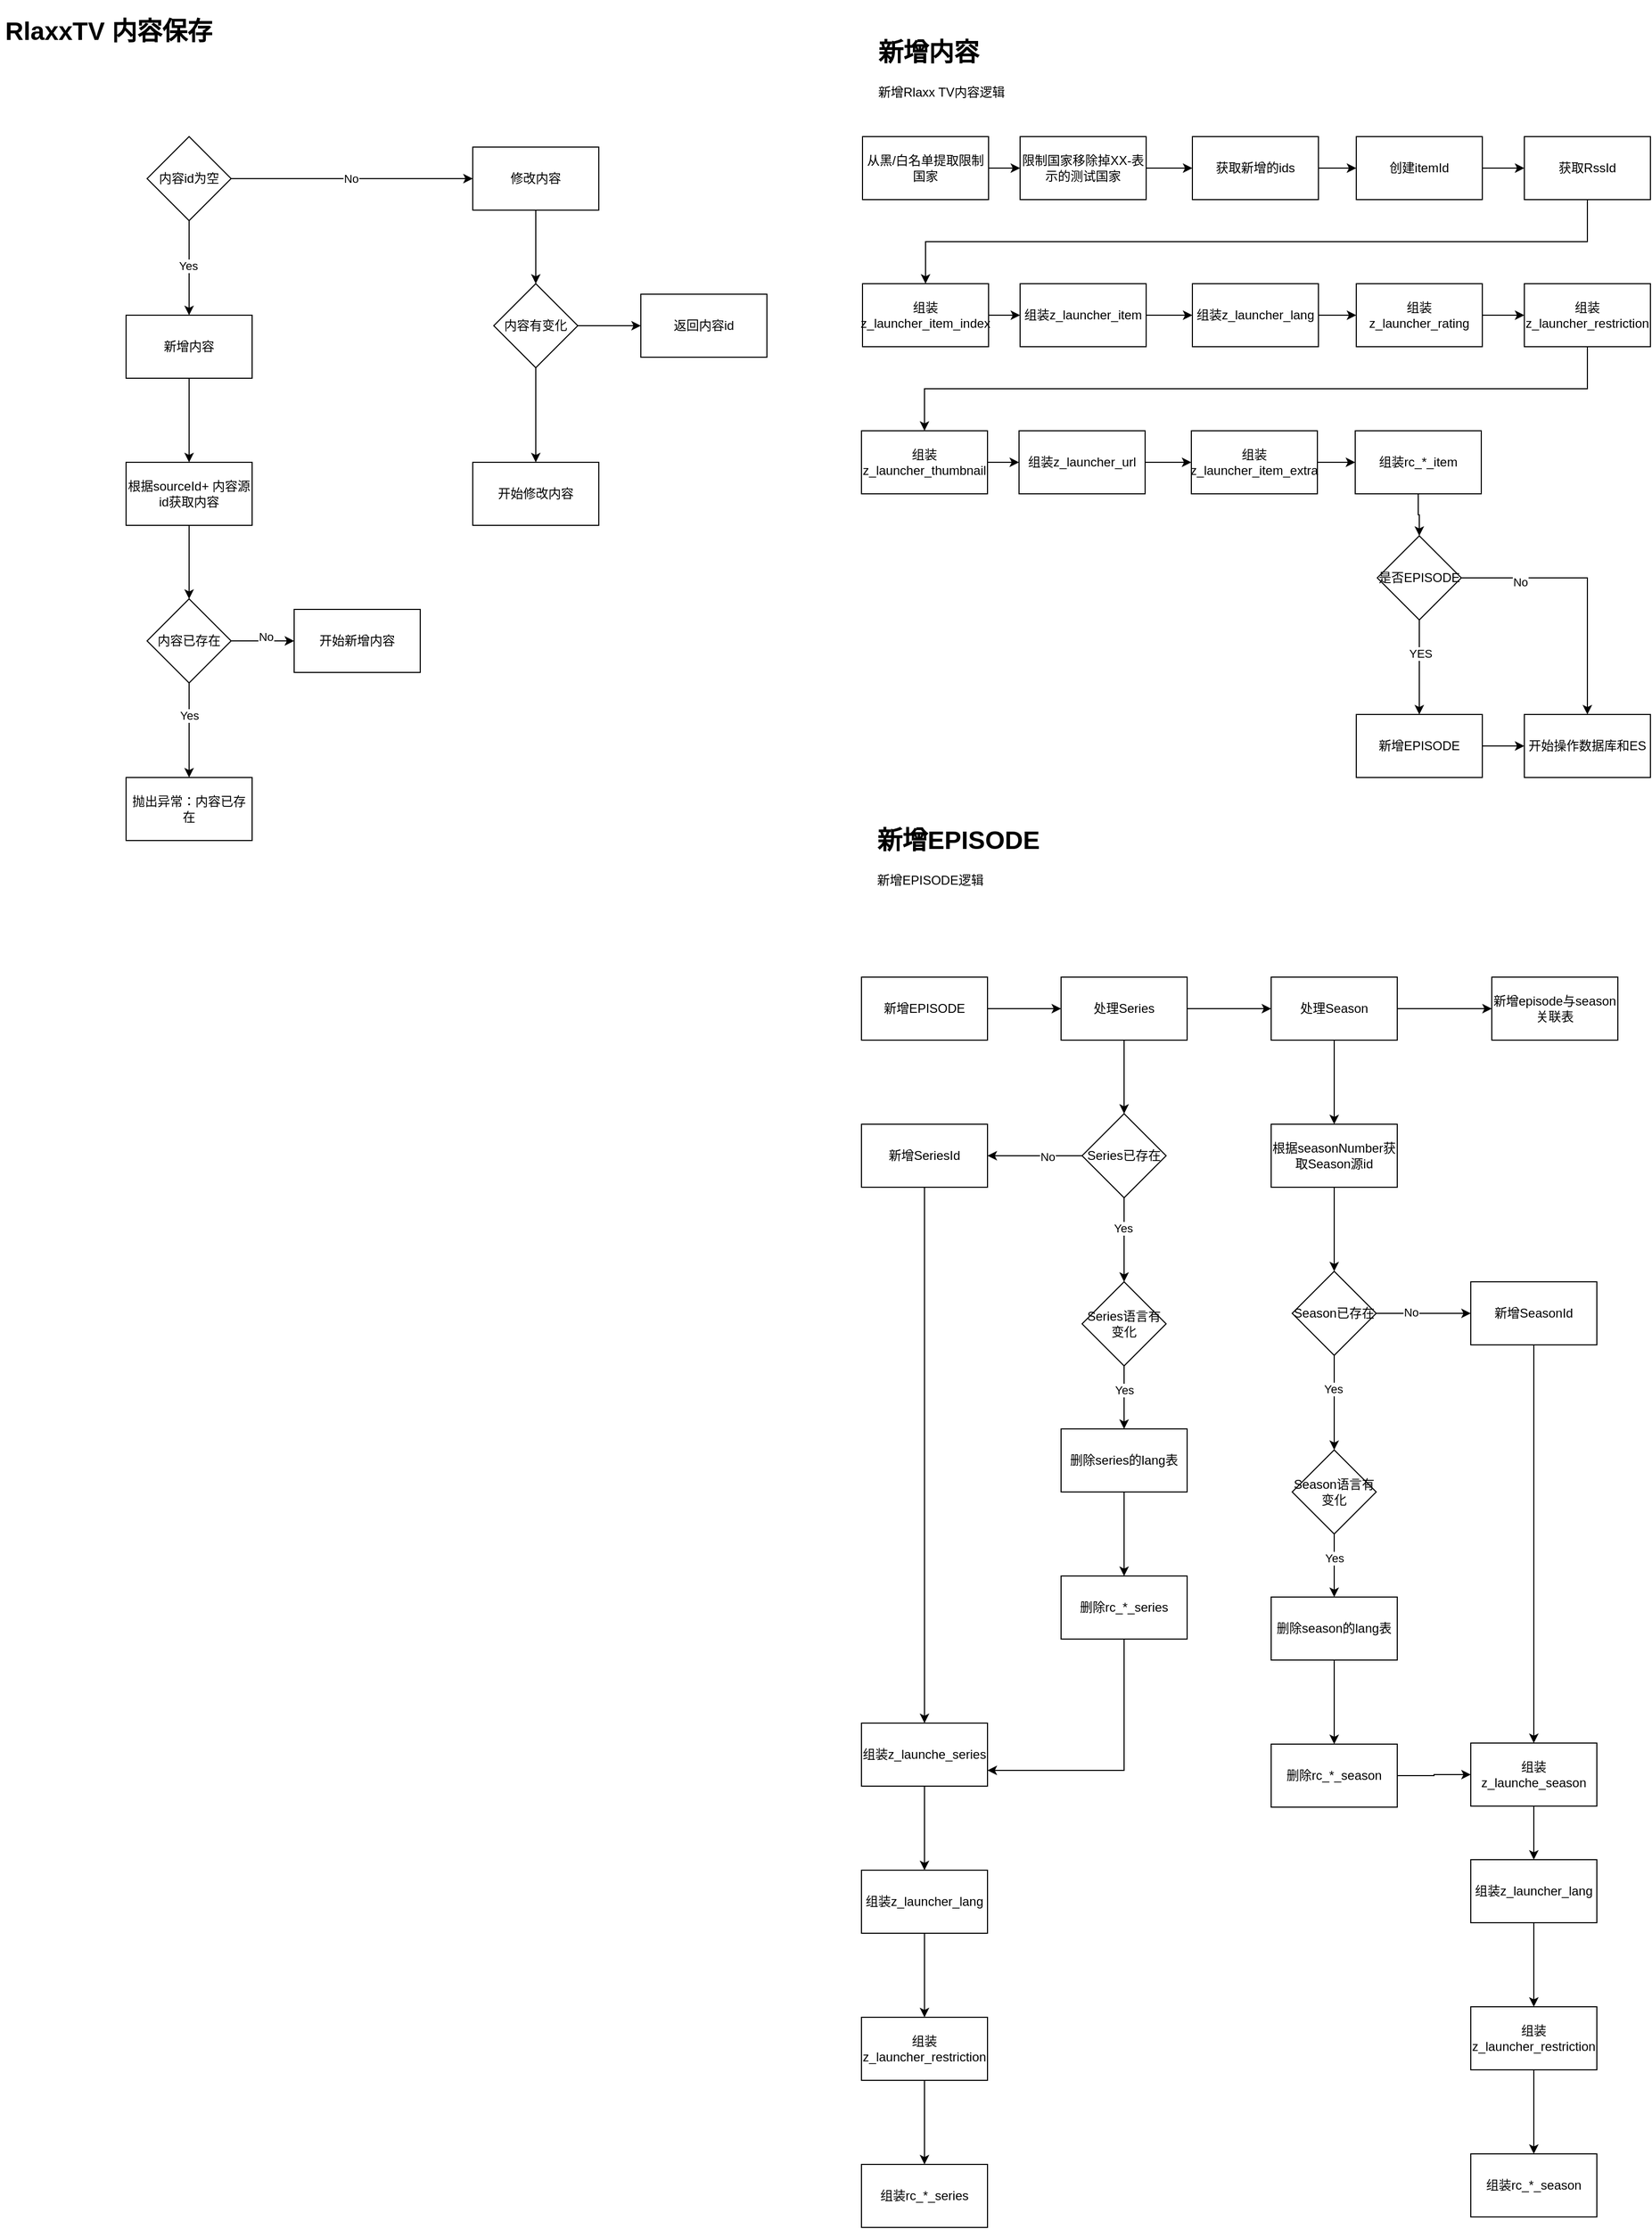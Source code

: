 <mxfile version="22.1.9" type="github" pages="5">
  <diagram name="1.内容保存" id="IRyI0qfTR5pbfn_mzIuA">
    <mxGraphModel dx="1386" dy="759" grid="1" gridSize="10" guides="1" tooltips="1" connect="1" arrows="1" fold="1" page="1" pageScale="1" pageWidth="827" pageHeight="1169" math="0" shadow="0">
      <root>
        <mxCell id="0" />
        <mxCell id="1" parent="0" />
        <mxCell id="hS1OXOlbxlRcdLpgtcnR-2" value="&lt;h1&gt;RlaxxTV 内容保存&lt;/h1&gt;&lt;p&gt;&lt;br&gt;&lt;/p&gt;" style="text;html=1;strokeColor=none;fillColor=none;spacing=5;spacingTop=-20;whiteSpace=wrap;overflow=hidden;rounded=0;" vertex="1" parent="1">
          <mxGeometry x="50" y="10" width="230" height="120" as="geometry" />
        </mxCell>
        <mxCell id="LwhM_ml0XGxY6FxhYdX4-3" value="" style="edgeStyle=orthogonalEdgeStyle;rounded=0;orthogonalLoop=1;jettySize=auto;html=1;" edge="1" parent="1" source="LwhM_ml0XGxY6FxhYdX4-1" target="LwhM_ml0XGxY6FxhYdX4-2">
          <mxGeometry relative="1" as="geometry" />
        </mxCell>
        <mxCell id="5rLwDc457-ZEm2vASGze-13" value="Yes" style="edgeLabel;html=1;align=center;verticalAlign=middle;resizable=0;points=[];" vertex="1" connectable="0" parent="LwhM_ml0XGxY6FxhYdX4-3">
          <mxGeometry x="-0.044" y="-1" relative="1" as="geometry">
            <mxPoint as="offset" />
          </mxGeometry>
        </mxCell>
        <mxCell id="LwhM_ml0XGxY6FxhYdX4-5" value="" style="edgeStyle=orthogonalEdgeStyle;rounded=0;orthogonalLoop=1;jettySize=auto;html=1;" edge="1" parent="1" source="LwhM_ml0XGxY6FxhYdX4-1" target="LwhM_ml0XGxY6FxhYdX4-4">
          <mxGeometry relative="1" as="geometry" />
        </mxCell>
        <mxCell id="5rLwDc457-ZEm2vASGze-14" value="No" style="edgeLabel;html=1;align=center;verticalAlign=middle;resizable=0;points=[];" vertex="1" connectable="0" parent="LwhM_ml0XGxY6FxhYdX4-5">
          <mxGeometry x="-0.009" relative="1" as="geometry">
            <mxPoint as="offset" />
          </mxGeometry>
        </mxCell>
        <mxCell id="LwhM_ml0XGxY6FxhYdX4-1" value="内容id为空" style="rhombus;whiteSpace=wrap;html=1;" vertex="1" parent="1">
          <mxGeometry x="190" y="130" width="80" height="80" as="geometry" />
        </mxCell>
        <mxCell id="5rLwDc457-ZEm2vASGze-4" value="" style="edgeStyle=orthogonalEdgeStyle;rounded=0;orthogonalLoop=1;jettySize=auto;html=1;" edge="1" parent="1" source="LwhM_ml0XGxY6FxhYdX4-2" target="5rLwDc457-ZEm2vASGze-3">
          <mxGeometry relative="1" as="geometry" />
        </mxCell>
        <mxCell id="LwhM_ml0XGxY6FxhYdX4-2" value="新增内容" style="whiteSpace=wrap;html=1;" vertex="1" parent="1">
          <mxGeometry x="170" y="300" width="120" height="60" as="geometry" />
        </mxCell>
        <mxCell id="5rLwDc457-ZEm2vASGze-19" value="" style="edgeStyle=orthogonalEdgeStyle;rounded=0;orthogonalLoop=1;jettySize=auto;html=1;" edge="1" parent="1" source="LwhM_ml0XGxY6FxhYdX4-4" target="5rLwDc457-ZEm2vASGze-18">
          <mxGeometry relative="1" as="geometry" />
        </mxCell>
        <mxCell id="LwhM_ml0XGxY6FxhYdX4-4" value="修改内容" style="whiteSpace=wrap;html=1;" vertex="1" parent="1">
          <mxGeometry x="500" y="140" width="120" height="60" as="geometry" />
        </mxCell>
        <mxCell id="5rLwDc457-ZEm2vASGze-6" value="" style="edgeStyle=orthogonalEdgeStyle;rounded=0;orthogonalLoop=1;jettySize=auto;html=1;" edge="1" parent="1" source="5rLwDc457-ZEm2vASGze-3" target="5rLwDc457-ZEm2vASGze-5">
          <mxGeometry relative="1" as="geometry" />
        </mxCell>
        <mxCell id="5rLwDc457-ZEm2vASGze-3" value="根据sourceId+ 内容源id获取内容" style="whiteSpace=wrap;html=1;" vertex="1" parent="1">
          <mxGeometry x="170" y="440" width="120" height="60" as="geometry" />
        </mxCell>
        <mxCell id="5rLwDc457-ZEm2vASGze-11" value="" style="edgeStyle=orthogonalEdgeStyle;rounded=0;orthogonalLoop=1;jettySize=auto;html=1;" edge="1" parent="1" source="5rLwDc457-ZEm2vASGze-5" target="5rLwDc457-ZEm2vASGze-10">
          <mxGeometry relative="1" as="geometry" />
        </mxCell>
        <mxCell id="5rLwDc457-ZEm2vASGze-12" value="Yes" style="edgeLabel;html=1;align=center;verticalAlign=middle;resizable=0;points=[];" vertex="1" connectable="0" parent="5rLwDc457-ZEm2vASGze-11">
          <mxGeometry x="-0.311" relative="1" as="geometry">
            <mxPoint as="offset" />
          </mxGeometry>
        </mxCell>
        <mxCell id="5rLwDc457-ZEm2vASGze-16" value="" style="edgeStyle=orthogonalEdgeStyle;rounded=0;orthogonalLoop=1;jettySize=auto;html=1;" edge="1" parent="1" source="5rLwDc457-ZEm2vASGze-5" target="5rLwDc457-ZEm2vASGze-15">
          <mxGeometry relative="1" as="geometry" />
        </mxCell>
        <mxCell id="5rLwDc457-ZEm2vASGze-17" value="No" style="edgeLabel;html=1;align=center;verticalAlign=middle;resizable=0;points=[];" vertex="1" connectable="0" parent="5rLwDc457-ZEm2vASGze-16">
          <mxGeometry x="0.1" y="4" relative="1" as="geometry">
            <mxPoint as="offset" />
          </mxGeometry>
        </mxCell>
        <mxCell id="5rLwDc457-ZEm2vASGze-5" value="内容已存在" style="rhombus;whiteSpace=wrap;html=1;" vertex="1" parent="1">
          <mxGeometry x="190" y="570" width="80" height="80" as="geometry" />
        </mxCell>
        <mxCell id="5rLwDc457-ZEm2vASGze-10" value="抛出异常：内容已存在" style="whiteSpace=wrap;html=1;" vertex="1" parent="1">
          <mxGeometry x="170" y="740" width="120" height="60" as="geometry" />
        </mxCell>
        <mxCell id="5rLwDc457-ZEm2vASGze-15" value="开始新增内容" style="whiteSpace=wrap;html=1;" vertex="1" parent="1">
          <mxGeometry x="330" y="580" width="120" height="60" as="geometry" />
        </mxCell>
        <mxCell id="5rLwDc457-ZEm2vASGze-21" value="" style="edgeStyle=orthogonalEdgeStyle;rounded=0;orthogonalLoop=1;jettySize=auto;html=1;" edge="1" parent="1" source="5rLwDc457-ZEm2vASGze-18" target="5rLwDc457-ZEm2vASGze-20">
          <mxGeometry relative="1" as="geometry" />
        </mxCell>
        <mxCell id="5rLwDc457-ZEm2vASGze-23" value="" style="edgeStyle=orthogonalEdgeStyle;rounded=0;orthogonalLoop=1;jettySize=auto;html=1;" edge="1" parent="1" source="5rLwDc457-ZEm2vASGze-18" target="5rLwDc457-ZEm2vASGze-22">
          <mxGeometry relative="1" as="geometry" />
        </mxCell>
        <mxCell id="5rLwDc457-ZEm2vASGze-18" value="内容有变化" style="rhombus;whiteSpace=wrap;html=1;" vertex="1" parent="1">
          <mxGeometry x="520" y="270" width="80" height="80" as="geometry" />
        </mxCell>
        <mxCell id="5rLwDc457-ZEm2vASGze-20" value="开始修改内容" style="whiteSpace=wrap;html=1;" vertex="1" parent="1">
          <mxGeometry x="500" y="440" width="120" height="60" as="geometry" />
        </mxCell>
        <mxCell id="5rLwDc457-ZEm2vASGze-22" value="返回内容id" style="whiteSpace=wrap;html=1;" vertex="1" parent="1">
          <mxGeometry x="660" y="280" width="120" height="60" as="geometry" />
        </mxCell>
        <mxCell id="xogt0kgyZUSHO5IbddaN-40" value="&lt;h1&gt;新增内容&lt;/h1&gt;&lt;p&gt;新增Rlaxx TV内容逻辑&lt;/p&gt;" style="text;html=1;strokeColor=none;fillColor=none;spacing=5;spacingTop=-20;whiteSpace=wrap;overflow=hidden;rounded=0;" vertex="1" parent="1">
          <mxGeometry x="881" y="30" width="190" height="120" as="geometry" />
        </mxCell>
        <mxCell id="xogt0kgyZUSHO5IbddaN-41" value="" style="edgeStyle=orthogonalEdgeStyle;rounded=0;orthogonalLoop=1;jettySize=auto;html=1;" edge="1" parent="1" source="xogt0kgyZUSHO5IbddaN-42" target="xogt0kgyZUSHO5IbddaN-44">
          <mxGeometry relative="1" as="geometry" />
        </mxCell>
        <mxCell id="xogt0kgyZUSHO5IbddaN-42" value="从黑/白名单提取限制国家" style="rounded=0;whiteSpace=wrap;html=1;" vertex="1" parent="1">
          <mxGeometry x="871" y="130" width="120" height="60" as="geometry" />
        </mxCell>
        <mxCell id="xogt0kgyZUSHO5IbddaN-43" value="" style="edgeStyle=orthogonalEdgeStyle;rounded=0;orthogonalLoop=1;jettySize=auto;html=1;" edge="1" parent="1" source="xogt0kgyZUSHO5IbddaN-44" target="xogt0kgyZUSHO5IbddaN-46">
          <mxGeometry relative="1" as="geometry" />
        </mxCell>
        <mxCell id="xogt0kgyZUSHO5IbddaN-44" value="限制国家移除掉XX-表示的测试国家" style="rounded=0;whiteSpace=wrap;html=1;" vertex="1" parent="1">
          <mxGeometry x="1021" y="130" width="120" height="60" as="geometry" />
        </mxCell>
        <mxCell id="xogt0kgyZUSHO5IbddaN-45" value="" style="edgeStyle=orthogonalEdgeStyle;rounded=0;orthogonalLoop=1;jettySize=auto;html=1;" edge="1" parent="1" source="xogt0kgyZUSHO5IbddaN-46" target="xogt0kgyZUSHO5IbddaN-48">
          <mxGeometry relative="1" as="geometry" />
        </mxCell>
        <mxCell id="xogt0kgyZUSHO5IbddaN-46" value="获取新增的ids" style="whiteSpace=wrap;html=1;rounded=0;" vertex="1" parent="1">
          <mxGeometry x="1185" y="130" width="120" height="60" as="geometry" />
        </mxCell>
        <mxCell id="xogt0kgyZUSHO5IbddaN-47" value="" style="edgeStyle=orthogonalEdgeStyle;rounded=0;orthogonalLoop=1;jettySize=auto;html=1;" edge="1" parent="1" source="xogt0kgyZUSHO5IbddaN-48" target="xogt0kgyZUSHO5IbddaN-50">
          <mxGeometry relative="1" as="geometry" />
        </mxCell>
        <mxCell id="xogt0kgyZUSHO5IbddaN-48" value="创建itemId" style="whiteSpace=wrap;html=1;rounded=0;" vertex="1" parent="1">
          <mxGeometry x="1341" y="130" width="120" height="60" as="geometry" />
        </mxCell>
        <mxCell id="xogt0kgyZUSHO5IbddaN-49" style="edgeStyle=orthogonalEdgeStyle;rounded=0;orthogonalLoop=1;jettySize=auto;html=1;" edge="1" parent="1" source="xogt0kgyZUSHO5IbddaN-50" target="xogt0kgyZUSHO5IbddaN-52">
          <mxGeometry relative="1" as="geometry">
            <Array as="points">
              <mxPoint x="1561" y="230" />
              <mxPoint x="931" y="230" />
            </Array>
          </mxGeometry>
        </mxCell>
        <mxCell id="xogt0kgyZUSHO5IbddaN-50" value="获取RssId" style="whiteSpace=wrap;html=1;rounded=0;" vertex="1" parent="1">
          <mxGeometry x="1501" y="130" width="120" height="60" as="geometry" />
        </mxCell>
        <mxCell id="xogt0kgyZUSHO5IbddaN-51" value="" style="edgeStyle=orthogonalEdgeStyle;rounded=0;orthogonalLoop=1;jettySize=auto;html=1;" edge="1" parent="1" source="xogt0kgyZUSHO5IbddaN-52" target="xogt0kgyZUSHO5IbddaN-54">
          <mxGeometry relative="1" as="geometry" />
        </mxCell>
        <mxCell id="xogt0kgyZUSHO5IbddaN-52" value="组装z_launcher_item_index" style="whiteSpace=wrap;html=1;rounded=0;" vertex="1" parent="1">
          <mxGeometry x="871" y="270" width="120" height="60" as="geometry" />
        </mxCell>
        <mxCell id="xogt0kgyZUSHO5IbddaN-53" value="" style="edgeStyle=orthogonalEdgeStyle;rounded=0;orthogonalLoop=1;jettySize=auto;html=1;" edge="1" parent="1" source="xogt0kgyZUSHO5IbddaN-54" target="xogt0kgyZUSHO5IbddaN-56">
          <mxGeometry relative="1" as="geometry" />
        </mxCell>
        <mxCell id="xogt0kgyZUSHO5IbddaN-54" value="组装z_launcher_item" style="whiteSpace=wrap;html=1;rounded=0;" vertex="1" parent="1">
          <mxGeometry x="1021" y="270" width="120" height="60" as="geometry" />
        </mxCell>
        <mxCell id="xogt0kgyZUSHO5IbddaN-55" value="" style="edgeStyle=orthogonalEdgeStyle;rounded=0;orthogonalLoop=1;jettySize=auto;html=1;" edge="1" parent="1" source="xogt0kgyZUSHO5IbddaN-56" target="xogt0kgyZUSHO5IbddaN-58">
          <mxGeometry relative="1" as="geometry" />
        </mxCell>
        <mxCell id="xogt0kgyZUSHO5IbddaN-56" value="组装z_launcher_lang" style="whiteSpace=wrap;html=1;rounded=0;" vertex="1" parent="1">
          <mxGeometry x="1185" y="270" width="120" height="60" as="geometry" />
        </mxCell>
        <mxCell id="xogt0kgyZUSHO5IbddaN-57" value="" style="edgeStyle=orthogonalEdgeStyle;rounded=0;orthogonalLoop=1;jettySize=auto;html=1;" edge="1" parent="1" source="xogt0kgyZUSHO5IbddaN-58" target="xogt0kgyZUSHO5IbddaN-60">
          <mxGeometry relative="1" as="geometry" />
        </mxCell>
        <mxCell id="xogt0kgyZUSHO5IbddaN-58" value="组装z_launcher_rating" style="whiteSpace=wrap;html=1;rounded=0;" vertex="1" parent="1">
          <mxGeometry x="1341" y="270" width="120" height="60" as="geometry" />
        </mxCell>
        <mxCell id="xogt0kgyZUSHO5IbddaN-59" style="edgeStyle=orthogonalEdgeStyle;rounded=0;orthogonalLoop=1;jettySize=auto;html=1;entryX=0.5;entryY=0;entryDx=0;entryDy=0;" edge="1" parent="1" source="xogt0kgyZUSHO5IbddaN-60" target="xogt0kgyZUSHO5IbddaN-62">
          <mxGeometry relative="1" as="geometry">
            <Array as="points">
              <mxPoint x="1561" y="370" />
              <mxPoint x="930" y="370" />
            </Array>
          </mxGeometry>
        </mxCell>
        <mxCell id="xogt0kgyZUSHO5IbddaN-60" value="组装z_launcher_restriction" style="whiteSpace=wrap;html=1;rounded=0;" vertex="1" parent="1">
          <mxGeometry x="1501" y="270" width="120" height="60" as="geometry" />
        </mxCell>
        <mxCell id="xogt0kgyZUSHO5IbddaN-61" value="" style="edgeStyle=orthogonalEdgeStyle;rounded=0;orthogonalLoop=1;jettySize=auto;html=1;" edge="1" parent="1" source="xogt0kgyZUSHO5IbddaN-62" target="xogt0kgyZUSHO5IbddaN-64">
          <mxGeometry relative="1" as="geometry" />
        </mxCell>
        <mxCell id="xogt0kgyZUSHO5IbddaN-62" value="组装z_launcher_thumbnail" style="whiteSpace=wrap;html=1;rounded=0;" vertex="1" parent="1">
          <mxGeometry x="870" y="410" width="120" height="60" as="geometry" />
        </mxCell>
        <mxCell id="xogt0kgyZUSHO5IbddaN-63" value="" style="edgeStyle=orthogonalEdgeStyle;rounded=0;orthogonalLoop=1;jettySize=auto;html=1;" edge="1" parent="1" source="xogt0kgyZUSHO5IbddaN-64" target="xogt0kgyZUSHO5IbddaN-66">
          <mxGeometry relative="1" as="geometry" />
        </mxCell>
        <mxCell id="xogt0kgyZUSHO5IbddaN-64" value="组装z_launcher_url" style="whiteSpace=wrap;html=1;rounded=0;" vertex="1" parent="1">
          <mxGeometry x="1020" y="410" width="120" height="60" as="geometry" />
        </mxCell>
        <mxCell id="xogt0kgyZUSHO5IbddaN-65" value="" style="edgeStyle=orthogonalEdgeStyle;rounded=0;orthogonalLoop=1;jettySize=auto;html=1;" edge="1" parent="1" source="xogt0kgyZUSHO5IbddaN-66" target="xogt0kgyZUSHO5IbddaN-68">
          <mxGeometry relative="1" as="geometry" />
        </mxCell>
        <mxCell id="xogt0kgyZUSHO5IbddaN-66" value="组装z_launcher_item_extra" style="whiteSpace=wrap;html=1;rounded=0;" vertex="1" parent="1">
          <mxGeometry x="1184" y="410" width="120" height="60" as="geometry" />
        </mxCell>
        <mxCell id="xogt0kgyZUSHO5IbddaN-67" value="" style="edgeStyle=orthogonalEdgeStyle;rounded=0;orthogonalLoop=1;jettySize=auto;html=1;" edge="1" parent="1" source="xogt0kgyZUSHO5IbddaN-68" target="xogt0kgyZUSHO5IbddaN-73">
          <mxGeometry relative="1" as="geometry" />
        </mxCell>
        <mxCell id="xogt0kgyZUSHO5IbddaN-68" value="组装rc_*_item" style="whiteSpace=wrap;html=1;rounded=0;" vertex="1" parent="1">
          <mxGeometry x="1340" y="410" width="120" height="60" as="geometry" />
        </mxCell>
        <mxCell id="xogt0kgyZUSHO5IbddaN-69" value="" style="edgeStyle=orthogonalEdgeStyle;rounded=0;orthogonalLoop=1;jettySize=auto;html=1;" edge="1" parent="1" source="xogt0kgyZUSHO5IbddaN-73" target="xogt0kgyZUSHO5IbddaN-75">
          <mxGeometry relative="1" as="geometry" />
        </mxCell>
        <mxCell id="xogt0kgyZUSHO5IbddaN-70" value="YES" style="edgeLabel;html=1;align=center;verticalAlign=middle;resizable=0;points=[];" vertex="1" connectable="0" parent="xogt0kgyZUSHO5IbddaN-69">
          <mxGeometry x="-0.289" y="1" relative="1" as="geometry">
            <mxPoint as="offset" />
          </mxGeometry>
        </mxCell>
        <mxCell id="xogt0kgyZUSHO5IbddaN-71" style="edgeStyle=orthogonalEdgeStyle;rounded=0;orthogonalLoop=1;jettySize=auto;html=1;entryX=0.5;entryY=0;entryDx=0;entryDy=0;" edge="1" parent="1" source="xogt0kgyZUSHO5IbddaN-73" target="xogt0kgyZUSHO5IbddaN-76">
          <mxGeometry relative="1" as="geometry" />
        </mxCell>
        <mxCell id="xogt0kgyZUSHO5IbddaN-72" value="No" style="edgeLabel;html=1;align=center;verticalAlign=middle;resizable=0;points=[];" vertex="1" connectable="0" parent="xogt0kgyZUSHO5IbddaN-71">
          <mxGeometry x="-0.552" y="-4" relative="1" as="geometry">
            <mxPoint as="offset" />
          </mxGeometry>
        </mxCell>
        <mxCell id="xogt0kgyZUSHO5IbddaN-73" value="是否EPISODE" style="rhombus;whiteSpace=wrap;html=1;rounded=0;" vertex="1" parent="1">
          <mxGeometry x="1361" y="510" width="80" height="80" as="geometry" />
        </mxCell>
        <mxCell id="xogt0kgyZUSHO5IbddaN-74" value="" style="edgeStyle=orthogonalEdgeStyle;rounded=0;orthogonalLoop=1;jettySize=auto;html=1;" edge="1" parent="1" source="xogt0kgyZUSHO5IbddaN-75" target="xogt0kgyZUSHO5IbddaN-76">
          <mxGeometry relative="1" as="geometry" />
        </mxCell>
        <mxCell id="xogt0kgyZUSHO5IbddaN-75" value="新增EPISODE" style="whiteSpace=wrap;html=1;rounded=0;" vertex="1" parent="1">
          <mxGeometry x="1341" y="680" width="120" height="60" as="geometry" />
        </mxCell>
        <mxCell id="xogt0kgyZUSHO5IbddaN-76" value="开始操作数据库和ES" style="whiteSpace=wrap;html=1;rounded=0;" vertex="1" parent="1">
          <mxGeometry x="1501" y="680" width="120" height="60" as="geometry" />
        </mxCell>
        <mxCell id="FKwac9EWNF57oJApBUb9-1" style="edgeStyle=orthogonalEdgeStyle;rounded=0;orthogonalLoop=1;jettySize=auto;html=1;entryX=0;entryY=0.5;entryDx=0;entryDy=0;" edge="1" parent="1" source="FKwac9EWNF57oJApBUb9-3" target="FKwac9EWNF57oJApBUb9-6">
          <mxGeometry relative="1" as="geometry" />
        </mxCell>
        <mxCell id="FKwac9EWNF57oJApBUb9-2" value="" style="edgeStyle=orthogonalEdgeStyle;rounded=0;orthogonalLoop=1;jettySize=auto;html=1;" edge="1" parent="1" source="FKwac9EWNF57oJApBUb9-3" target="FKwac9EWNF57oJApBUb9-12">
          <mxGeometry relative="1" as="geometry" />
        </mxCell>
        <mxCell id="FKwac9EWNF57oJApBUb9-3" value="处理Series" style="rounded=0;whiteSpace=wrap;html=1;" vertex="1" parent="1">
          <mxGeometry x="1060" y="930" width="120" height="60" as="geometry" />
        </mxCell>
        <mxCell id="FKwac9EWNF57oJApBUb9-4" style="edgeStyle=orthogonalEdgeStyle;rounded=0;orthogonalLoop=1;jettySize=auto;html=1;" edge="1" parent="1" source="FKwac9EWNF57oJApBUb9-6" target="FKwac9EWNF57oJApBUb9-7">
          <mxGeometry relative="1" as="geometry" />
        </mxCell>
        <mxCell id="FKwac9EWNF57oJApBUb9-5" value="" style="edgeStyle=orthogonalEdgeStyle;rounded=0;orthogonalLoop=1;jettySize=auto;html=1;" edge="1" parent="1" source="FKwac9EWNF57oJApBUb9-6" target="FKwac9EWNF57oJApBUb9-53">
          <mxGeometry relative="1" as="geometry" />
        </mxCell>
        <mxCell id="FKwac9EWNF57oJApBUb9-6" value="处理Season" style="rounded=0;whiteSpace=wrap;html=1;" vertex="1" parent="1">
          <mxGeometry x="1260" y="930" width="120" height="60" as="geometry" />
        </mxCell>
        <mxCell id="FKwac9EWNF57oJApBUb9-7" value="新增episode与season关联表" style="rounded=0;whiteSpace=wrap;html=1;" vertex="1" parent="1">
          <mxGeometry x="1470" y="930" width="120" height="60" as="geometry" />
        </mxCell>
        <mxCell id="FKwac9EWNF57oJApBUb9-8" value="" style="edgeStyle=orthogonalEdgeStyle;rounded=0;orthogonalLoop=1;jettySize=auto;html=1;" edge="1" parent="1" source="FKwac9EWNF57oJApBUb9-12" target="FKwac9EWNF57oJApBUb9-14">
          <mxGeometry relative="1" as="geometry" />
        </mxCell>
        <mxCell id="FKwac9EWNF57oJApBUb9-9" value="No" style="edgeLabel;html=1;align=center;verticalAlign=middle;resizable=0;points=[];" vertex="1" connectable="0" parent="FKwac9EWNF57oJApBUb9-8">
          <mxGeometry x="-0.262" y="1" relative="1" as="geometry">
            <mxPoint as="offset" />
          </mxGeometry>
        </mxCell>
        <mxCell id="FKwac9EWNF57oJApBUb9-10" value="" style="edgeStyle=orthogonalEdgeStyle;rounded=0;orthogonalLoop=1;jettySize=auto;html=1;" edge="1" parent="1" source="FKwac9EWNF57oJApBUb9-12" target="FKwac9EWNF57oJApBUb9-19">
          <mxGeometry relative="1" as="geometry" />
        </mxCell>
        <mxCell id="FKwac9EWNF57oJApBUb9-11" value="Yes" style="edgeLabel;html=1;align=center;verticalAlign=middle;resizable=0;points=[];" vertex="1" connectable="0" parent="FKwac9EWNF57oJApBUb9-10">
          <mxGeometry x="-0.29" y="-1" relative="1" as="geometry">
            <mxPoint as="offset" />
          </mxGeometry>
        </mxCell>
        <mxCell id="FKwac9EWNF57oJApBUb9-12" value="Series已存在" style="rhombus;whiteSpace=wrap;html=1;rounded=0;" vertex="1" parent="1">
          <mxGeometry x="1080" y="1060" width="80" height="80" as="geometry" />
        </mxCell>
        <mxCell id="FKwac9EWNF57oJApBUb9-13" style="edgeStyle=orthogonalEdgeStyle;rounded=0;orthogonalLoop=1;jettySize=auto;html=1;" edge="1" parent="1" source="FKwac9EWNF57oJApBUb9-14" target="FKwac9EWNF57oJApBUb9-25">
          <mxGeometry relative="1" as="geometry" />
        </mxCell>
        <mxCell id="FKwac9EWNF57oJApBUb9-14" value="新增SeriesId" style="whiteSpace=wrap;html=1;rounded=0;" vertex="1" parent="1">
          <mxGeometry x="870" y="1070" width="120" height="60" as="geometry" />
        </mxCell>
        <mxCell id="FKwac9EWNF57oJApBUb9-15" value="" style="edgeStyle=orthogonalEdgeStyle;rounded=0;orthogonalLoop=1;jettySize=auto;html=1;" edge="1" parent="1" source="FKwac9EWNF57oJApBUb9-16" target="FKwac9EWNF57oJApBUb9-3">
          <mxGeometry relative="1" as="geometry" />
        </mxCell>
        <mxCell id="FKwac9EWNF57oJApBUb9-16" value="新增EPISODE" style="rounded=0;whiteSpace=wrap;html=1;" vertex="1" parent="1">
          <mxGeometry x="870" y="930" width="120" height="60" as="geometry" />
        </mxCell>
        <mxCell id="FKwac9EWNF57oJApBUb9-17" value="" style="edgeStyle=orthogonalEdgeStyle;rounded=0;orthogonalLoop=1;jettySize=auto;html=1;" edge="1" parent="1" source="FKwac9EWNF57oJApBUb9-19" target="FKwac9EWNF57oJApBUb9-21">
          <mxGeometry relative="1" as="geometry" />
        </mxCell>
        <mxCell id="FKwac9EWNF57oJApBUb9-18" value="Yes" style="edgeLabel;html=1;align=center;verticalAlign=middle;resizable=0;points=[];" vertex="1" connectable="0" parent="FKwac9EWNF57oJApBUb9-17">
          <mxGeometry x="-0.226" relative="1" as="geometry">
            <mxPoint as="offset" />
          </mxGeometry>
        </mxCell>
        <mxCell id="FKwac9EWNF57oJApBUb9-19" value="Series语言有变化" style="rhombus;whiteSpace=wrap;html=1;rounded=0;" vertex="1" parent="1">
          <mxGeometry x="1080" y="1220" width="80" height="80" as="geometry" />
        </mxCell>
        <mxCell id="FKwac9EWNF57oJApBUb9-20" value="" style="edgeStyle=orthogonalEdgeStyle;rounded=0;orthogonalLoop=1;jettySize=auto;html=1;" edge="1" parent="1" source="FKwac9EWNF57oJApBUb9-21" target="FKwac9EWNF57oJApBUb9-23">
          <mxGeometry relative="1" as="geometry" />
        </mxCell>
        <mxCell id="FKwac9EWNF57oJApBUb9-21" value="删除series的lang表" style="whiteSpace=wrap;html=1;rounded=0;" vertex="1" parent="1">
          <mxGeometry x="1060" y="1360" width="120" height="60" as="geometry" />
        </mxCell>
        <mxCell id="FKwac9EWNF57oJApBUb9-22" style="edgeStyle=orthogonalEdgeStyle;rounded=0;orthogonalLoop=1;jettySize=auto;html=1;entryX=1;entryY=0.75;entryDx=0;entryDy=0;" edge="1" parent="1" source="FKwac9EWNF57oJApBUb9-23" target="FKwac9EWNF57oJApBUb9-25">
          <mxGeometry relative="1" as="geometry">
            <Array as="points">
              <mxPoint x="1120" y="1685" />
            </Array>
          </mxGeometry>
        </mxCell>
        <mxCell id="FKwac9EWNF57oJApBUb9-23" value="删除rc_*_series" style="whiteSpace=wrap;html=1;rounded=0;" vertex="1" parent="1">
          <mxGeometry x="1060" y="1500" width="120" height="60" as="geometry" />
        </mxCell>
        <mxCell id="FKwac9EWNF57oJApBUb9-24" value="" style="edgeStyle=orthogonalEdgeStyle;rounded=0;orthogonalLoop=1;jettySize=auto;html=1;" edge="1" parent="1" source="FKwac9EWNF57oJApBUb9-25" target="FKwac9EWNF57oJApBUb9-27">
          <mxGeometry relative="1" as="geometry" />
        </mxCell>
        <mxCell id="FKwac9EWNF57oJApBUb9-25" value="组装z_launche_series" style="rounded=0;whiteSpace=wrap;html=1;" vertex="1" parent="1">
          <mxGeometry x="870" y="1640" width="120" height="60" as="geometry" />
        </mxCell>
        <mxCell id="FKwac9EWNF57oJApBUb9-26" value="" style="edgeStyle=orthogonalEdgeStyle;rounded=0;orthogonalLoop=1;jettySize=auto;html=1;" edge="1" parent="1" source="FKwac9EWNF57oJApBUb9-27" target="FKwac9EWNF57oJApBUb9-29">
          <mxGeometry relative="1" as="geometry" />
        </mxCell>
        <mxCell id="FKwac9EWNF57oJApBUb9-27" value="组装z_launcher_lang" style="whiteSpace=wrap;html=1;rounded=0;" vertex="1" parent="1">
          <mxGeometry x="870" y="1780" width="120" height="60" as="geometry" />
        </mxCell>
        <mxCell id="FKwac9EWNF57oJApBUb9-28" value="" style="edgeStyle=orthogonalEdgeStyle;rounded=0;orthogonalLoop=1;jettySize=auto;html=1;" edge="1" parent="1" source="FKwac9EWNF57oJApBUb9-29" target="FKwac9EWNF57oJApBUb9-30">
          <mxGeometry relative="1" as="geometry" />
        </mxCell>
        <mxCell id="FKwac9EWNF57oJApBUb9-29" value="组装z_launcher_restriction" style="whiteSpace=wrap;html=1;rounded=0;" vertex="1" parent="1">
          <mxGeometry x="870" y="1920" width="120" height="60" as="geometry" />
        </mxCell>
        <mxCell id="FKwac9EWNF57oJApBUb9-30" value="组装rc_*_series" style="whiteSpace=wrap;html=1;rounded=0;" vertex="1" parent="1">
          <mxGeometry x="870" y="2060" width="120" height="60" as="geometry" />
        </mxCell>
        <mxCell id="FKwac9EWNF57oJApBUb9-31" value="" style="edgeStyle=orthogonalEdgeStyle;rounded=0;orthogonalLoop=1;jettySize=auto;html=1;" edge="1" parent="1" source="FKwac9EWNF57oJApBUb9-35" target="FKwac9EWNF57oJApBUb9-37">
          <mxGeometry relative="1" as="geometry" />
        </mxCell>
        <mxCell id="FKwac9EWNF57oJApBUb9-32" value="No" style="edgeLabel;html=1;align=center;verticalAlign=middle;resizable=0;points=[];" vertex="1" connectable="0" parent="FKwac9EWNF57oJApBUb9-31">
          <mxGeometry x="-0.262" y="1" relative="1" as="geometry">
            <mxPoint as="offset" />
          </mxGeometry>
        </mxCell>
        <mxCell id="FKwac9EWNF57oJApBUb9-33" value="" style="edgeStyle=orthogonalEdgeStyle;rounded=0;orthogonalLoop=1;jettySize=auto;html=1;" edge="1" parent="1" source="FKwac9EWNF57oJApBUb9-35" target="FKwac9EWNF57oJApBUb9-40">
          <mxGeometry relative="1" as="geometry" />
        </mxCell>
        <mxCell id="FKwac9EWNF57oJApBUb9-34" value="Yes" style="edgeLabel;html=1;align=center;verticalAlign=middle;resizable=0;points=[];" vertex="1" connectable="0" parent="FKwac9EWNF57oJApBUb9-33">
          <mxGeometry x="-0.29" y="-1" relative="1" as="geometry">
            <mxPoint as="offset" />
          </mxGeometry>
        </mxCell>
        <mxCell id="FKwac9EWNF57oJApBUb9-35" value="Season已存在" style="rhombus;whiteSpace=wrap;html=1;rounded=0;" vertex="1" parent="1">
          <mxGeometry x="1280" y="1210" width="80" height="80" as="geometry" />
        </mxCell>
        <mxCell id="FKwac9EWNF57oJApBUb9-36" style="edgeStyle=orthogonalEdgeStyle;rounded=0;orthogonalLoop=1;jettySize=auto;html=1;" edge="1" parent="1" source="FKwac9EWNF57oJApBUb9-37" target="FKwac9EWNF57oJApBUb9-46">
          <mxGeometry relative="1" as="geometry" />
        </mxCell>
        <mxCell id="FKwac9EWNF57oJApBUb9-37" value="新增SeasonId" style="whiteSpace=wrap;html=1;rounded=0;" vertex="1" parent="1">
          <mxGeometry x="1450" y="1220" width="120" height="60" as="geometry" />
        </mxCell>
        <mxCell id="FKwac9EWNF57oJApBUb9-38" value="" style="edgeStyle=orthogonalEdgeStyle;rounded=0;orthogonalLoop=1;jettySize=auto;html=1;" edge="1" parent="1" source="FKwac9EWNF57oJApBUb9-40" target="FKwac9EWNF57oJApBUb9-42">
          <mxGeometry relative="1" as="geometry" />
        </mxCell>
        <mxCell id="FKwac9EWNF57oJApBUb9-39" value="Yes" style="edgeLabel;html=1;align=center;verticalAlign=middle;resizable=0;points=[];" vertex="1" connectable="0" parent="FKwac9EWNF57oJApBUb9-38">
          <mxGeometry x="-0.226" relative="1" as="geometry">
            <mxPoint as="offset" />
          </mxGeometry>
        </mxCell>
        <mxCell id="FKwac9EWNF57oJApBUb9-40" value="Season语言有变化" style="rhombus;whiteSpace=wrap;html=1;rounded=0;" vertex="1" parent="1">
          <mxGeometry x="1280" y="1380" width="80" height="80" as="geometry" />
        </mxCell>
        <mxCell id="FKwac9EWNF57oJApBUb9-41" value="" style="edgeStyle=orthogonalEdgeStyle;rounded=0;orthogonalLoop=1;jettySize=auto;html=1;" edge="1" parent="1" source="FKwac9EWNF57oJApBUb9-42" target="FKwac9EWNF57oJApBUb9-44">
          <mxGeometry relative="1" as="geometry" />
        </mxCell>
        <mxCell id="FKwac9EWNF57oJApBUb9-42" value="删除season的lang表" style="whiteSpace=wrap;html=1;rounded=0;" vertex="1" parent="1">
          <mxGeometry x="1260" y="1520" width="120" height="60" as="geometry" />
        </mxCell>
        <mxCell id="FKwac9EWNF57oJApBUb9-43" value="" style="edgeStyle=orthogonalEdgeStyle;rounded=0;orthogonalLoop=1;jettySize=auto;html=1;" edge="1" parent="1" source="FKwac9EWNF57oJApBUb9-44" target="FKwac9EWNF57oJApBUb9-46">
          <mxGeometry relative="1" as="geometry" />
        </mxCell>
        <mxCell id="FKwac9EWNF57oJApBUb9-44" value="删除rc_*_season" style="whiteSpace=wrap;html=1;rounded=0;" vertex="1" parent="1">
          <mxGeometry x="1260" y="1660" width="120" height="60" as="geometry" />
        </mxCell>
        <mxCell id="FKwac9EWNF57oJApBUb9-45" value="" style="edgeStyle=orthogonalEdgeStyle;rounded=0;orthogonalLoop=1;jettySize=auto;html=1;" edge="1" parent="1" source="FKwac9EWNF57oJApBUb9-46" target="FKwac9EWNF57oJApBUb9-48">
          <mxGeometry relative="1" as="geometry" />
        </mxCell>
        <mxCell id="FKwac9EWNF57oJApBUb9-46" value="组装z_launche_season" style="rounded=0;whiteSpace=wrap;html=1;" vertex="1" parent="1">
          <mxGeometry x="1450" y="1659" width="120" height="60" as="geometry" />
        </mxCell>
        <mxCell id="FKwac9EWNF57oJApBUb9-47" value="" style="edgeStyle=orthogonalEdgeStyle;rounded=0;orthogonalLoop=1;jettySize=auto;html=1;" edge="1" parent="1" source="FKwac9EWNF57oJApBUb9-48" target="FKwac9EWNF57oJApBUb9-50">
          <mxGeometry relative="1" as="geometry" />
        </mxCell>
        <mxCell id="FKwac9EWNF57oJApBUb9-48" value="组装z_launcher_lang" style="whiteSpace=wrap;html=1;rounded=0;" vertex="1" parent="1">
          <mxGeometry x="1450" y="1770" width="120" height="60" as="geometry" />
        </mxCell>
        <mxCell id="FKwac9EWNF57oJApBUb9-49" value="" style="edgeStyle=orthogonalEdgeStyle;rounded=0;orthogonalLoop=1;jettySize=auto;html=1;" edge="1" parent="1" source="FKwac9EWNF57oJApBUb9-50" target="FKwac9EWNF57oJApBUb9-51">
          <mxGeometry relative="1" as="geometry" />
        </mxCell>
        <mxCell id="FKwac9EWNF57oJApBUb9-50" value="组装z_launcher_restriction" style="whiteSpace=wrap;html=1;rounded=0;" vertex="1" parent="1">
          <mxGeometry x="1450" y="1910" width="120" height="60" as="geometry" />
        </mxCell>
        <mxCell id="FKwac9EWNF57oJApBUb9-51" value="组装rc_*_season" style="whiteSpace=wrap;html=1;rounded=0;" vertex="1" parent="1">
          <mxGeometry x="1450" y="2050" width="120" height="60" as="geometry" />
        </mxCell>
        <mxCell id="FKwac9EWNF57oJApBUb9-52" style="edgeStyle=orthogonalEdgeStyle;rounded=0;orthogonalLoop=1;jettySize=auto;html=1;" edge="1" parent="1" source="FKwac9EWNF57oJApBUb9-53" target="FKwac9EWNF57oJApBUb9-35">
          <mxGeometry relative="1" as="geometry" />
        </mxCell>
        <mxCell id="FKwac9EWNF57oJApBUb9-53" value="根据seasonNumber获取Season源id" style="whiteSpace=wrap;html=1;rounded=0;" vertex="1" parent="1">
          <mxGeometry x="1260" y="1070" width="120" height="60" as="geometry" />
        </mxCell>
        <mxCell id="FKwac9EWNF57oJApBUb9-54" value="&lt;h1&gt;新增EPISODE&lt;/h1&gt;&lt;p&gt;新增EPISODE逻辑&lt;/p&gt;" style="text;html=1;strokeColor=none;fillColor=none;spacing=5;spacingTop=-20;whiteSpace=wrap;overflow=hidden;rounded=0;" vertex="1" parent="1">
          <mxGeometry x="880" y="780" width="190" height="120" as="geometry" />
        </mxCell>
      </root>
    </mxGraphModel>
  </diagram>
  <diagram id="LzMXCYgZ2M_yJ_JSOMAh" name="2.新增内容">
    <mxGraphModel dx="1386" dy="759" grid="1" gridSize="10" guides="1" tooltips="1" connect="1" arrows="1" fold="1" page="1" pageScale="1" pageWidth="827" pageHeight="1169" math="0" shadow="0">
      <root>
        <mxCell id="0" />
        <mxCell id="1" parent="0" />
        <mxCell id="xbPdMdaIDAxDm_U2l91q-1" value="&lt;h1&gt;新增内容&lt;/h1&gt;&lt;p&gt;新增Rlaxx TV内容逻辑&lt;/p&gt;" style="text;html=1;strokeColor=none;fillColor=none;spacing=5;spacingTop=-20;whiteSpace=wrap;overflow=hidden;rounded=0;" vertex="1" parent="1">
          <mxGeometry x="50" y="40" width="190" height="120" as="geometry" />
        </mxCell>
        <mxCell id="xbPdMdaIDAxDm_U2l91q-6" value="" style="edgeStyle=orthogonalEdgeStyle;rounded=0;orthogonalLoop=1;jettySize=auto;html=1;" edge="1" parent="1" source="xbPdMdaIDAxDm_U2l91q-2" target="xbPdMdaIDAxDm_U2l91q-5">
          <mxGeometry relative="1" as="geometry" />
        </mxCell>
        <mxCell id="xbPdMdaIDAxDm_U2l91q-2" value="从黑/白名单提取限制国家" style="rounded=0;whiteSpace=wrap;html=1;" vertex="1" parent="1">
          <mxGeometry x="40" y="140" width="120" height="60" as="geometry" />
        </mxCell>
        <mxCell id="xbPdMdaIDAxDm_U2l91q-8" value="" style="edgeStyle=orthogonalEdgeStyle;rounded=0;orthogonalLoop=1;jettySize=auto;html=1;" edge="1" parent="1" source="xbPdMdaIDAxDm_U2l91q-5" target="xbPdMdaIDAxDm_U2l91q-7">
          <mxGeometry relative="1" as="geometry" />
        </mxCell>
        <mxCell id="xbPdMdaIDAxDm_U2l91q-5" value="限制国家移除掉XX-表示的测试国家" style="rounded=0;whiteSpace=wrap;html=1;" vertex="1" parent="1">
          <mxGeometry x="190" y="140" width="120" height="60" as="geometry" />
        </mxCell>
        <mxCell id="xbPdMdaIDAxDm_U2l91q-10" value="" style="edgeStyle=orthogonalEdgeStyle;rounded=0;orthogonalLoop=1;jettySize=auto;html=1;" edge="1" parent="1" source="xbPdMdaIDAxDm_U2l91q-7" target="xbPdMdaIDAxDm_U2l91q-9">
          <mxGeometry relative="1" as="geometry" />
        </mxCell>
        <mxCell id="xbPdMdaIDAxDm_U2l91q-7" value="获取新增的ids" style="whiteSpace=wrap;html=1;rounded=0;fillColor=#f8cecc;strokeColor=#b85450;" vertex="1" parent="1">
          <mxGeometry x="354" y="140" width="120" height="60" as="geometry" />
        </mxCell>
        <mxCell id="xbPdMdaIDAxDm_U2l91q-12" value="" style="edgeStyle=orthogonalEdgeStyle;rounded=0;orthogonalLoop=1;jettySize=auto;html=1;" edge="1" parent="1" source="xbPdMdaIDAxDm_U2l91q-9" target="xbPdMdaIDAxDm_U2l91q-11">
          <mxGeometry relative="1" as="geometry" />
        </mxCell>
        <mxCell id="xbPdMdaIDAxDm_U2l91q-9" value="创建itemId" style="whiteSpace=wrap;html=1;rounded=0;" vertex="1" parent="1">
          <mxGeometry x="510" y="140" width="120" height="60" as="geometry" />
        </mxCell>
        <mxCell id="xbPdMdaIDAxDm_U2l91q-23" style="edgeStyle=orthogonalEdgeStyle;rounded=0;orthogonalLoop=1;jettySize=auto;html=1;" edge="1" parent="1" source="xbPdMdaIDAxDm_U2l91q-11" target="xbPdMdaIDAxDm_U2l91q-13">
          <mxGeometry relative="1" as="geometry">
            <Array as="points">
              <mxPoint x="730" y="240" />
              <mxPoint x="100" y="240" />
            </Array>
          </mxGeometry>
        </mxCell>
        <mxCell id="xbPdMdaIDAxDm_U2l91q-11" value="获取RssId" style="whiteSpace=wrap;html=1;rounded=0;" vertex="1" parent="1">
          <mxGeometry x="670" y="140" width="120" height="60" as="geometry" />
        </mxCell>
        <mxCell id="xbPdMdaIDAxDm_U2l91q-16" value="" style="edgeStyle=orthogonalEdgeStyle;rounded=0;orthogonalLoop=1;jettySize=auto;html=1;" edge="1" parent="1" source="xbPdMdaIDAxDm_U2l91q-13" target="xbPdMdaIDAxDm_U2l91q-15">
          <mxGeometry relative="1" as="geometry" />
        </mxCell>
        <mxCell id="xbPdMdaIDAxDm_U2l91q-13" value="组装z_launcher_item_index" style="whiteSpace=wrap;html=1;rounded=0;fillColor=#f8cecc;strokeColor=#b85450;" vertex="1" parent="1">
          <mxGeometry x="40" y="280" width="120" height="60" as="geometry" />
        </mxCell>
        <mxCell id="xbPdMdaIDAxDm_U2l91q-18" value="" style="edgeStyle=orthogonalEdgeStyle;rounded=0;orthogonalLoop=1;jettySize=auto;html=1;" edge="1" parent="1" source="xbPdMdaIDAxDm_U2l91q-15" target="xbPdMdaIDAxDm_U2l91q-17">
          <mxGeometry relative="1" as="geometry" />
        </mxCell>
        <mxCell id="xbPdMdaIDAxDm_U2l91q-15" value="组装z_launcher_item" style="whiteSpace=wrap;html=1;rounded=0;" vertex="1" parent="1">
          <mxGeometry x="190" y="280" width="120" height="60" as="geometry" />
        </mxCell>
        <mxCell id="xbPdMdaIDAxDm_U2l91q-20" value="" style="edgeStyle=orthogonalEdgeStyle;rounded=0;orthogonalLoop=1;jettySize=auto;html=1;" edge="1" parent="1" source="xbPdMdaIDAxDm_U2l91q-17" target="xbPdMdaIDAxDm_U2l91q-19">
          <mxGeometry relative="1" as="geometry" />
        </mxCell>
        <mxCell id="xbPdMdaIDAxDm_U2l91q-17" value="组装z_launcher_lang" style="whiteSpace=wrap;html=1;rounded=0;" vertex="1" parent="1">
          <mxGeometry x="354" y="280" width="120" height="60" as="geometry" />
        </mxCell>
        <mxCell id="xbPdMdaIDAxDm_U2l91q-22" value="" style="edgeStyle=orthogonalEdgeStyle;rounded=0;orthogonalLoop=1;jettySize=auto;html=1;" edge="1" parent="1" source="xbPdMdaIDAxDm_U2l91q-19" target="xbPdMdaIDAxDm_U2l91q-21">
          <mxGeometry relative="1" as="geometry" />
        </mxCell>
        <mxCell id="xbPdMdaIDAxDm_U2l91q-19" value="组装z_launcher_rating" style="whiteSpace=wrap;html=1;rounded=0;" vertex="1" parent="1">
          <mxGeometry x="510" y="280" width="120" height="60" as="geometry" />
        </mxCell>
        <mxCell id="xbPdMdaIDAxDm_U2l91q-33" style="edgeStyle=orthogonalEdgeStyle;rounded=0;orthogonalLoop=1;jettySize=auto;html=1;entryX=0.5;entryY=0;entryDx=0;entryDy=0;" edge="1" parent="1" source="xbPdMdaIDAxDm_U2l91q-21" target="xbPdMdaIDAxDm_U2l91q-25">
          <mxGeometry relative="1" as="geometry">
            <Array as="points">
              <mxPoint x="730" y="380" />
              <mxPoint x="99" y="380" />
            </Array>
          </mxGeometry>
        </mxCell>
        <mxCell id="xbPdMdaIDAxDm_U2l91q-21" value="组装z_launcher_restriction" style="whiteSpace=wrap;html=1;rounded=0;" vertex="1" parent="1">
          <mxGeometry x="670" y="280" width="120" height="60" as="geometry" />
        </mxCell>
        <mxCell id="xbPdMdaIDAxDm_U2l91q-24" value="" style="edgeStyle=orthogonalEdgeStyle;rounded=0;orthogonalLoop=1;jettySize=auto;html=1;" edge="1" parent="1" source="xbPdMdaIDAxDm_U2l91q-25" target="xbPdMdaIDAxDm_U2l91q-27">
          <mxGeometry relative="1" as="geometry" />
        </mxCell>
        <mxCell id="xbPdMdaIDAxDm_U2l91q-25" value="组装z_launcher_thumbnail" style="whiteSpace=wrap;html=1;rounded=0;" vertex="1" parent="1">
          <mxGeometry x="39" y="420" width="120" height="60" as="geometry" />
        </mxCell>
        <mxCell id="xbPdMdaIDAxDm_U2l91q-26" value="" style="edgeStyle=orthogonalEdgeStyle;rounded=0;orthogonalLoop=1;jettySize=auto;html=1;" edge="1" parent="1" source="xbPdMdaIDAxDm_U2l91q-27" target="xbPdMdaIDAxDm_U2l91q-29">
          <mxGeometry relative="1" as="geometry" />
        </mxCell>
        <mxCell id="xbPdMdaIDAxDm_U2l91q-27" value="组装z_launcher_url" style="whiteSpace=wrap;html=1;rounded=0;" vertex="1" parent="1">
          <mxGeometry x="189" y="420" width="120" height="60" as="geometry" />
        </mxCell>
        <mxCell id="xbPdMdaIDAxDm_U2l91q-28" value="" style="edgeStyle=orthogonalEdgeStyle;rounded=0;orthogonalLoop=1;jettySize=auto;html=1;" edge="1" parent="1" source="xbPdMdaIDAxDm_U2l91q-29" target="xbPdMdaIDAxDm_U2l91q-31">
          <mxGeometry relative="1" as="geometry" />
        </mxCell>
        <mxCell id="xbPdMdaIDAxDm_U2l91q-29" value="组装z_launcher_item_extra" style="whiteSpace=wrap;html=1;rounded=0;" vertex="1" parent="1">
          <mxGeometry x="353" y="420" width="120" height="60" as="geometry" />
        </mxCell>
        <mxCell id="xbPdMdaIDAxDm_U2l91q-35" value="" style="edgeStyle=orthogonalEdgeStyle;rounded=0;orthogonalLoop=1;jettySize=auto;html=1;" edge="1" parent="1" source="xbPdMdaIDAxDm_U2l91q-31" target="xbPdMdaIDAxDm_U2l91q-34">
          <mxGeometry relative="1" as="geometry" />
        </mxCell>
        <mxCell id="xbPdMdaIDAxDm_U2l91q-31" value="组装rc_*_item" style="whiteSpace=wrap;html=1;rounded=0;" vertex="1" parent="1">
          <mxGeometry x="509" y="420" width="120" height="60" as="geometry" />
        </mxCell>
        <mxCell id="xbPdMdaIDAxDm_U2l91q-39" value="" style="edgeStyle=orthogonalEdgeStyle;rounded=0;orthogonalLoop=1;jettySize=auto;html=1;" edge="1" parent="1" source="xbPdMdaIDAxDm_U2l91q-34" target="xbPdMdaIDAxDm_U2l91q-38">
          <mxGeometry relative="1" as="geometry" />
        </mxCell>
        <mxCell id="xbPdMdaIDAxDm_U2l91q-40" value="YES" style="edgeLabel;html=1;align=center;verticalAlign=middle;resizable=0;points=[];" vertex="1" connectable="0" parent="xbPdMdaIDAxDm_U2l91q-39">
          <mxGeometry x="-0.289" y="1" relative="1" as="geometry">
            <mxPoint as="offset" />
          </mxGeometry>
        </mxCell>
        <mxCell id="xbPdMdaIDAxDm_U2l91q-43" style="edgeStyle=orthogonalEdgeStyle;rounded=0;orthogonalLoop=1;jettySize=auto;html=1;entryX=0.5;entryY=0;entryDx=0;entryDy=0;" edge="1" parent="1" source="xbPdMdaIDAxDm_U2l91q-34" target="xbPdMdaIDAxDm_U2l91q-41">
          <mxGeometry relative="1" as="geometry" />
        </mxCell>
        <mxCell id="xbPdMdaIDAxDm_U2l91q-44" value="No" style="edgeLabel;html=1;align=center;verticalAlign=middle;resizable=0;points=[];" vertex="1" connectable="0" parent="xbPdMdaIDAxDm_U2l91q-43">
          <mxGeometry x="-0.552" y="-4" relative="1" as="geometry">
            <mxPoint as="offset" />
          </mxGeometry>
        </mxCell>
        <mxCell id="xbPdMdaIDAxDm_U2l91q-34" value="是否EPISODE" style="rhombus;whiteSpace=wrap;html=1;rounded=0;" vertex="1" parent="1">
          <mxGeometry x="530" y="520" width="80" height="80" as="geometry" />
        </mxCell>
        <mxCell id="xbPdMdaIDAxDm_U2l91q-42" value="" style="edgeStyle=orthogonalEdgeStyle;rounded=0;orthogonalLoop=1;jettySize=auto;html=1;" edge="1" parent="1" source="xbPdMdaIDAxDm_U2l91q-38" target="xbPdMdaIDAxDm_U2l91q-41">
          <mxGeometry relative="1" as="geometry" />
        </mxCell>
        <mxCell id="xbPdMdaIDAxDm_U2l91q-38" value="新增EPISODE" style="whiteSpace=wrap;html=1;rounded=0;" vertex="1" parent="1">
          <mxGeometry x="510" y="690" width="120" height="60" as="geometry" />
        </mxCell>
        <mxCell id="xbPdMdaIDAxDm_U2l91q-41" value="开始操作数据库和ES" style="whiteSpace=wrap;html=1;rounded=0;" vertex="1" parent="1">
          <mxGeometry x="670" y="690" width="120" height="60" as="geometry" />
        </mxCell>
      </root>
    </mxGraphModel>
  </diagram>
  <diagram name="修改内容" id="5voBMQyulCvMtGF1cbpj">
    <mxGraphModel dx="1386" dy="759" grid="1" gridSize="10" guides="1" tooltips="1" connect="1" arrows="1" fold="1" page="1" pageScale="1" pageWidth="827" pageHeight="1169" math="0" shadow="0">
      <root>
        <mxCell id="0oikhdL64k8kXqINB7Ew-0" />
        <mxCell id="0oikhdL64k8kXqINB7Ew-1" parent="0oikhdL64k8kXqINB7Ew-0" />
        <mxCell id="0oikhdL64k8kXqINB7Ew-2" value="&lt;h1&gt;修改内容&lt;/h1&gt;&lt;p&gt;修改Rlaxx TV内容逻辑&lt;/p&gt;" style="text;html=1;strokeColor=none;fillColor=none;spacing=5;spacingTop=-20;whiteSpace=wrap;overflow=hidden;rounded=0;" vertex="1" parent="0oikhdL64k8kXqINB7Ew-1">
          <mxGeometry x="50" y="40" width="190" height="120" as="geometry" />
        </mxCell>
        <mxCell id="0oikhdL64k8kXqINB7Ew-3" value="" style="edgeStyle=orthogonalEdgeStyle;rounded=0;orthogonalLoop=1;jettySize=auto;html=1;" edge="1" parent="0oikhdL64k8kXqINB7Ew-1" source="0oikhdL64k8kXqINB7Ew-4" target="0oikhdL64k8kXqINB7Ew-6">
          <mxGeometry relative="1" as="geometry" />
        </mxCell>
        <mxCell id="0oikhdL64k8kXqINB7Ew-4" value="从黑/白名单提取限制国家" style="rounded=0;whiteSpace=wrap;html=1;" vertex="1" parent="0oikhdL64k8kXqINB7Ew-1">
          <mxGeometry x="40" y="140" width="120" height="60" as="geometry" />
        </mxCell>
        <mxCell id="0oikhdL64k8kXqINB7Ew-5" value="" style="edgeStyle=orthogonalEdgeStyle;rounded=0;orthogonalLoop=1;jettySize=auto;html=1;" edge="1" parent="0oikhdL64k8kXqINB7Ew-1" source="0oikhdL64k8kXqINB7Ew-6" target="0oikhdL64k8kXqINB7Ew-8">
          <mxGeometry relative="1" as="geometry" />
        </mxCell>
        <mxCell id="0oikhdL64k8kXqINB7Ew-6" value="限制国家移除掉XX-表示的测试国家" style="rounded=0;whiteSpace=wrap;html=1;" vertex="1" parent="0oikhdL64k8kXqINB7Ew-1">
          <mxGeometry x="190" y="140" width="120" height="60" as="geometry" />
        </mxCell>
        <mxCell id="0oikhdL64k8kXqINB7Ew-7" value="" style="edgeStyle=orthogonalEdgeStyle;rounded=0;orthogonalLoop=1;jettySize=auto;html=1;" edge="1" parent="0oikhdL64k8kXqINB7Ew-1" source="0oikhdL64k8kXqINB7Ew-8" target="0oikhdL64k8kXqINB7Ew-10">
          <mxGeometry relative="1" as="geometry" />
        </mxCell>
        <mxCell id="0oikhdL64k8kXqINB7Ew-8" value="提取itemId" style="whiteSpace=wrap;html=1;rounded=0;" vertex="1" parent="0oikhdL64k8kXqINB7Ew-1">
          <mxGeometry x="354" y="140" width="120" height="60" as="geometry" />
        </mxCell>
        <mxCell id="0oikhdL64k8kXqINB7Ew-9" value="" style="edgeStyle=orthogonalEdgeStyle;rounded=0;orthogonalLoop=1;jettySize=auto;html=1;" edge="1" parent="0oikhdL64k8kXqINB7Ew-1" source="0oikhdL64k8kXqINB7Ew-10" target="0oikhdL64k8kXqINB7Ew-12">
          <mxGeometry relative="1" as="geometry" />
        </mxCell>
        <mxCell id="0oikhdL64k8kXqINB7Ew-10" value="获取已存在的item" style="whiteSpace=wrap;html=1;rounded=0;" vertex="1" parent="0oikhdL64k8kXqINB7Ew-1">
          <mxGeometry x="510" y="140" width="120" height="60" as="geometry" />
        </mxCell>
        <mxCell id="pnf6uM_IecH2GOqlIzi8-40" value="" style="edgeStyle=orthogonalEdgeStyle;rounded=0;orthogonalLoop=1;jettySize=auto;html=1;" edge="1" parent="0oikhdL64k8kXqINB7Ew-1" source="0oikhdL64k8kXqINB7Ew-12" target="pnf6uM_IecH2GOqlIzi8-22">
          <mxGeometry relative="1" as="geometry" />
        </mxCell>
        <mxCell id="0oikhdL64k8kXqINB7Ew-12" value="提取RssId" style="whiteSpace=wrap;html=1;rounded=0;" vertex="1" parent="0oikhdL64k8kXqINB7Ew-1">
          <mxGeometry x="670" y="140" width="120" height="60" as="geometry" />
        </mxCell>
        <mxCell id="0oikhdL64k8kXqINB7Ew-13" value="" style="edgeStyle=orthogonalEdgeStyle;rounded=0;orthogonalLoop=1;jettySize=auto;html=1;" edge="1" parent="0oikhdL64k8kXqINB7Ew-1" source="0oikhdL64k8kXqINB7Ew-14" target="0oikhdL64k8kXqINB7Ew-16">
          <mxGeometry relative="1" as="geometry" />
        </mxCell>
        <mxCell id="0oikhdL64k8kXqINB7Ew-14" value="组装z_launcher_item" style="whiteSpace=wrap;html=1;rounded=0;" vertex="1" parent="0oikhdL64k8kXqINB7Ew-1">
          <mxGeometry x="41" y="820" width="120" height="60" as="geometry" />
        </mxCell>
        <mxCell id="0oikhdL64k8kXqINB7Ew-15" value="" style="edgeStyle=orthogonalEdgeStyle;rounded=0;orthogonalLoop=1;jettySize=auto;html=1;" edge="1" parent="0oikhdL64k8kXqINB7Ew-1" source="0oikhdL64k8kXqINB7Ew-16" target="0oikhdL64k8kXqINB7Ew-18">
          <mxGeometry relative="1" as="geometry" />
        </mxCell>
        <mxCell id="0oikhdL64k8kXqINB7Ew-16" value="处理源语言" style="whiteSpace=wrap;html=1;rounded=0;" vertex="1" parent="0oikhdL64k8kXqINB7Ew-1">
          <mxGeometry x="191" y="820" width="120" height="60" as="geometry" />
        </mxCell>
        <mxCell id="0oikhdL64k8kXqINB7Ew-17" value="" style="edgeStyle=orthogonalEdgeStyle;rounded=0;orthogonalLoop=1;jettySize=auto;html=1;" edge="1" parent="0oikhdL64k8kXqINB7Ew-1" source="0oikhdL64k8kXqINB7Ew-18" target="0oikhdL64k8kXqINB7Ew-20">
          <mxGeometry relative="1" as="geometry" />
        </mxCell>
        <mxCell id="0oikhdL64k8kXqINB7Ew-18" value="组装z_launcher_lang" style="whiteSpace=wrap;html=1;rounded=0;" vertex="1" parent="0oikhdL64k8kXqINB7Ew-1">
          <mxGeometry x="355" y="820" width="120" height="60" as="geometry" />
        </mxCell>
        <mxCell id="0oikhdL64k8kXqINB7Ew-19" value="" style="edgeStyle=orthogonalEdgeStyle;rounded=0;orthogonalLoop=1;jettySize=auto;html=1;" edge="1" parent="0oikhdL64k8kXqINB7Ew-1" source="0oikhdL64k8kXqINB7Ew-20" target="0oikhdL64k8kXqINB7Ew-22">
          <mxGeometry relative="1" as="geometry" />
        </mxCell>
        <mxCell id="0oikhdL64k8kXqINB7Ew-20" value="组装z_launcher_rating" style="whiteSpace=wrap;html=1;rounded=0;" vertex="1" parent="0oikhdL64k8kXqINB7Ew-1">
          <mxGeometry x="511" y="820" width="120" height="60" as="geometry" />
        </mxCell>
        <mxCell id="0oikhdL64k8kXqINB7Ew-21" style="edgeStyle=orthogonalEdgeStyle;rounded=0;orthogonalLoop=1;jettySize=auto;html=1;entryX=0.5;entryY=0;entryDx=0;entryDy=0;" edge="1" parent="0oikhdL64k8kXqINB7Ew-1" source="0oikhdL64k8kXqINB7Ew-22" target="0oikhdL64k8kXqINB7Ew-24">
          <mxGeometry relative="1" as="geometry">
            <Array as="points">
              <mxPoint x="731" y="920" />
              <mxPoint x="100" y="920" />
            </Array>
          </mxGeometry>
        </mxCell>
        <mxCell id="0oikhdL64k8kXqINB7Ew-22" value="组装新增的z_launcher_restriction" style="whiteSpace=wrap;html=1;rounded=0;" vertex="1" parent="0oikhdL64k8kXqINB7Ew-1">
          <mxGeometry x="671" y="820" width="120" height="60" as="geometry" />
        </mxCell>
        <mxCell id="0oikhdL64k8kXqINB7Ew-23" value="" style="edgeStyle=orthogonalEdgeStyle;rounded=0;orthogonalLoop=1;jettySize=auto;html=1;" edge="1" parent="0oikhdL64k8kXqINB7Ew-1" source="0oikhdL64k8kXqINB7Ew-24" target="0oikhdL64k8kXqINB7Ew-26">
          <mxGeometry relative="1" as="geometry" />
        </mxCell>
        <mxCell id="0oikhdL64k8kXqINB7Ew-24" value="组装z_launcher_thumbnail" style="whiteSpace=wrap;html=1;rounded=0;" vertex="1" parent="0oikhdL64k8kXqINB7Ew-1">
          <mxGeometry x="40" y="960" width="120" height="60" as="geometry" />
        </mxCell>
        <mxCell id="0oikhdL64k8kXqINB7Ew-25" value="" style="edgeStyle=orthogonalEdgeStyle;rounded=0;orthogonalLoop=1;jettySize=auto;html=1;" edge="1" parent="0oikhdL64k8kXqINB7Ew-1" source="0oikhdL64k8kXqINB7Ew-26" target="0oikhdL64k8kXqINB7Ew-28">
          <mxGeometry relative="1" as="geometry" />
        </mxCell>
        <mxCell id="0oikhdL64k8kXqINB7Ew-26" value="组装z_launcher_url" style="whiteSpace=wrap;html=1;rounded=0;" vertex="1" parent="0oikhdL64k8kXqINB7Ew-1">
          <mxGeometry x="190" y="960" width="120" height="60" as="geometry" />
        </mxCell>
        <mxCell id="0oikhdL64k8kXqINB7Ew-27" value="" style="edgeStyle=orthogonalEdgeStyle;rounded=0;orthogonalLoop=1;jettySize=auto;html=1;" edge="1" parent="0oikhdL64k8kXqINB7Ew-1" source="0oikhdL64k8kXqINB7Ew-28" target="0oikhdL64k8kXqINB7Ew-30">
          <mxGeometry relative="1" as="geometry" />
        </mxCell>
        <mxCell id="0oikhdL64k8kXqINB7Ew-28" value="组装z_launcher_item_extra" style="whiteSpace=wrap;html=1;rounded=0;" vertex="1" parent="0oikhdL64k8kXqINB7Ew-1">
          <mxGeometry x="354" y="960" width="120" height="60" as="geometry" />
        </mxCell>
        <mxCell id="0oikhdL64k8kXqINB7Ew-29" value="" style="edgeStyle=orthogonalEdgeStyle;rounded=0;orthogonalLoop=1;jettySize=auto;html=1;" edge="1" parent="0oikhdL64k8kXqINB7Ew-1" source="0oikhdL64k8kXqINB7Ew-30" target="0oikhdL64k8kXqINB7Ew-35">
          <mxGeometry relative="1" as="geometry" />
        </mxCell>
        <mxCell id="0oikhdL64k8kXqINB7Ew-30" value="组装rc_*_item" style="whiteSpace=wrap;html=1;rounded=0;" vertex="1" parent="0oikhdL64k8kXqINB7Ew-1">
          <mxGeometry x="510" y="960" width="120" height="60" as="geometry" />
        </mxCell>
        <mxCell id="0oikhdL64k8kXqINB7Ew-31" value="" style="edgeStyle=orthogonalEdgeStyle;rounded=0;orthogonalLoop=1;jettySize=auto;html=1;" edge="1" parent="0oikhdL64k8kXqINB7Ew-1" source="0oikhdL64k8kXqINB7Ew-35" target="0oikhdL64k8kXqINB7Ew-37">
          <mxGeometry relative="1" as="geometry" />
        </mxCell>
        <mxCell id="0oikhdL64k8kXqINB7Ew-32" value="YES" style="edgeLabel;html=1;align=center;verticalAlign=middle;resizable=0;points=[];" vertex="1" connectable="0" parent="0oikhdL64k8kXqINB7Ew-31">
          <mxGeometry x="-0.289" y="1" relative="1" as="geometry">
            <mxPoint as="offset" />
          </mxGeometry>
        </mxCell>
        <mxCell id="0oikhdL64k8kXqINB7Ew-33" style="edgeStyle=orthogonalEdgeStyle;rounded=0;orthogonalLoop=1;jettySize=auto;html=1;entryX=0.5;entryY=0;entryDx=0;entryDy=0;" edge="1" parent="0oikhdL64k8kXqINB7Ew-1" source="0oikhdL64k8kXqINB7Ew-35" target="0oikhdL64k8kXqINB7Ew-38">
          <mxGeometry relative="1" as="geometry" />
        </mxCell>
        <mxCell id="0oikhdL64k8kXqINB7Ew-34" value="No" style="edgeLabel;html=1;align=center;verticalAlign=middle;resizable=0;points=[];" vertex="1" connectable="0" parent="0oikhdL64k8kXqINB7Ew-33">
          <mxGeometry x="-0.552" y="-4" relative="1" as="geometry">
            <mxPoint as="offset" />
          </mxGeometry>
        </mxCell>
        <mxCell id="0oikhdL64k8kXqINB7Ew-35" value="是否EPISODE" style="rhombus;whiteSpace=wrap;html=1;rounded=0;" vertex="1" parent="0oikhdL64k8kXqINB7Ew-1">
          <mxGeometry x="531" y="1060" width="80" height="80" as="geometry" />
        </mxCell>
        <mxCell id="0oikhdL64k8kXqINB7Ew-36" value="" style="edgeStyle=orthogonalEdgeStyle;rounded=0;orthogonalLoop=1;jettySize=auto;html=1;" edge="1" parent="0oikhdL64k8kXqINB7Ew-1" source="0oikhdL64k8kXqINB7Ew-37" target="0oikhdL64k8kXqINB7Ew-38">
          <mxGeometry relative="1" as="geometry" />
        </mxCell>
        <mxCell id="0oikhdL64k8kXqINB7Ew-37" value="修改EPISODE" style="whiteSpace=wrap;html=1;rounded=0;" vertex="1" parent="0oikhdL64k8kXqINB7Ew-1">
          <mxGeometry x="511" y="1230" width="120" height="60" as="geometry" />
        </mxCell>
        <mxCell id="0oikhdL64k8kXqINB7Ew-38" value="开始操作数据库和ES" style="whiteSpace=wrap;html=1;rounded=0;" vertex="1" parent="0oikhdL64k8kXqINB7Ew-1">
          <mxGeometry x="671" y="1230" width="120" height="60" as="geometry" />
        </mxCell>
        <mxCell id="pnf6uM_IecH2GOqlIzi8-20" value="" style="edgeStyle=orthogonalEdgeStyle;rounded=0;orthogonalLoop=1;jettySize=auto;html=1;" edge="1" parent="0oikhdL64k8kXqINB7Ew-1" source="pnf6uM_IecH2GOqlIzi8-22" target="pnf6uM_IecH2GOqlIzi8-24">
          <mxGeometry relative="1" as="geometry" />
        </mxCell>
        <mxCell id="pnf6uM_IecH2GOqlIzi8-21" value="Yes" style="edgeLabel;html=1;align=center;verticalAlign=middle;resizable=0;points=[];" vertex="1" connectable="0" parent="pnf6uM_IecH2GOqlIzi8-20">
          <mxGeometry x="-0.52" y="-3" relative="1" as="geometry">
            <mxPoint as="offset" />
          </mxGeometry>
        </mxCell>
        <mxCell id="pnf6uM_IecH2GOqlIzi8-44" value="" style="edgeStyle=orthogonalEdgeStyle;rounded=0;orthogonalLoop=1;jettySize=auto;html=1;" edge="1" parent="0oikhdL64k8kXqINB7Ew-1" source="pnf6uM_IecH2GOqlIzi8-22" target="pnf6uM_IecH2GOqlIzi8-35">
          <mxGeometry relative="1" as="geometry" />
        </mxCell>
        <mxCell id="pnf6uM_IecH2GOqlIzi8-45" value="No" style="edgeLabel;html=1;align=center;verticalAlign=middle;resizable=0;points=[];" vertex="1" connectable="0" parent="pnf6uM_IecH2GOqlIzi8-44">
          <mxGeometry x="0.062" y="1" relative="1" as="geometry">
            <mxPoint as="offset" />
          </mxGeometry>
        </mxCell>
        <mxCell id="pnf6uM_IecH2GOqlIzi8-22" value="源语言有变化" style="rhombus;whiteSpace=wrap;html=1;" vertex="1" parent="0oikhdL64k8kXqINB7Ew-1">
          <mxGeometry x="690" y="260" width="80" height="80" as="geometry" />
        </mxCell>
        <mxCell id="pnf6uM_IecH2GOqlIzi8-23" value="" style="edgeStyle=orthogonalEdgeStyle;rounded=0;orthogonalLoop=1;jettySize=auto;html=1;" edge="1" parent="0oikhdL64k8kXqINB7Ew-1" source="pnf6uM_IecH2GOqlIzi8-24" target="pnf6uM_IecH2GOqlIzi8-26">
          <mxGeometry relative="1" as="geometry" />
        </mxCell>
        <mxCell id="pnf6uM_IecH2GOqlIzi8-24" value="删除z_launcher_lang" style="whiteSpace=wrap;html=1;" vertex="1" parent="0oikhdL64k8kXqINB7Ew-1">
          <mxGeometry x="670" y="400" width="120" height="60" as="geometry" />
        </mxCell>
        <mxCell id="pnf6uM_IecH2GOqlIzi8-25" value="" style="edgeStyle=orthogonalEdgeStyle;rounded=0;orthogonalLoop=1;jettySize=auto;html=1;" edge="1" parent="0oikhdL64k8kXqINB7Ew-1" source="pnf6uM_IecH2GOqlIzi8-26" target="pnf6uM_IecH2GOqlIzi8-28">
          <mxGeometry relative="1" as="geometry" />
        </mxCell>
        <mxCell id="pnf6uM_IecH2GOqlIzi8-26" value="删除z_launcher_thumbnail" style="whiteSpace=wrap;html=1;" vertex="1" parent="0oikhdL64k8kXqINB7Ew-1">
          <mxGeometry x="670" y="510" width="120" height="60" as="geometry" />
        </mxCell>
        <mxCell id="pnf6uM_IecH2GOqlIzi8-27" value="" style="edgeStyle=orthogonalEdgeStyle;rounded=0;orthogonalLoop=1;jettySize=auto;html=1;" edge="1" parent="0oikhdL64k8kXqINB7Ew-1" source="pnf6uM_IecH2GOqlIzi8-28" target="pnf6uM_IecH2GOqlIzi8-29">
          <mxGeometry relative="1" as="geometry" />
        </mxCell>
        <mxCell id="pnf6uM_IecH2GOqlIzi8-28" value="删除z_launcher_url" style="whiteSpace=wrap;html=1;" vertex="1" parent="0oikhdL64k8kXqINB7Ew-1">
          <mxGeometry x="670" y="620" width="120" height="60" as="geometry" />
        </mxCell>
        <mxCell id="pnf6uM_IecH2GOqlIzi8-52" style="edgeStyle=orthogonalEdgeStyle;rounded=0;orthogonalLoop=1;jettySize=auto;html=1;" edge="1" parent="0oikhdL64k8kXqINB7Ew-1" source="pnf6uM_IecH2GOqlIzi8-29" target="pnf6uM_IecH2GOqlIzi8-35">
          <mxGeometry relative="1" as="geometry">
            <Array as="points">
              <mxPoint x="650" y="750" />
              <mxPoint x="650" y="300" />
            </Array>
          </mxGeometry>
        </mxCell>
        <mxCell id="pnf6uM_IecH2GOqlIzi8-29" value="删除rc_*_item" style="whiteSpace=wrap;html=1;" vertex="1" parent="0oikhdL64k8kXqINB7Ew-1">
          <mxGeometry x="670" y="720" width="120" height="60" as="geometry" />
        </mxCell>
        <mxCell id="pnf6uM_IecH2GOqlIzi8-30" value="" style="edgeStyle=orthogonalEdgeStyle;rounded=0;orthogonalLoop=1;jettySize=auto;html=1;" edge="1" parent="0oikhdL64k8kXqINB7Ew-1" source="pnf6uM_IecH2GOqlIzi8-32" target="pnf6uM_IecH2GOqlIzi8-33">
          <mxGeometry relative="1" as="geometry" />
        </mxCell>
        <mxCell id="pnf6uM_IecH2GOqlIzi8-31" value="Yes" style="edgeLabel;html=1;align=center;verticalAlign=middle;resizable=0;points=[];" vertex="1" connectable="0" parent="pnf6uM_IecH2GOqlIzi8-30">
          <mxGeometry x="-0.2" y="3" relative="1" as="geometry">
            <mxPoint as="offset" />
          </mxGeometry>
        </mxCell>
        <mxCell id="pnf6uM_IecH2GOqlIzi8-54" value="" style="edgeStyle=orthogonalEdgeStyle;rounded=0;orthogonalLoop=1;jettySize=auto;html=1;" edge="1" parent="0oikhdL64k8kXqINB7Ew-1" source="pnf6uM_IecH2GOqlIzi8-32" target="pnf6uM_IecH2GOqlIzi8-53">
          <mxGeometry relative="1" as="geometry" />
        </mxCell>
        <mxCell id="pnf6uM_IecH2GOqlIzi8-55" value="No" style="edgeLabel;html=1;align=center;verticalAlign=middle;resizable=0;points=[];" vertex="1" connectable="0" parent="pnf6uM_IecH2GOqlIzi8-54">
          <mxGeometry x="-0.048" y="-2" relative="1" as="geometry">
            <mxPoint as="offset" />
          </mxGeometry>
        </mxCell>
        <mxCell id="pnf6uM_IecH2GOqlIzi8-32" value="源国家有变化" style="rhombus;whiteSpace=wrap;html=1;" vertex="1" parent="0oikhdL64k8kXqINB7Ew-1">
          <mxGeometry x="373" y="260" width="80" height="80" as="geometry" />
        </mxCell>
        <mxCell id="pnf6uM_IecH2GOqlIzi8-56" style="edgeStyle=orthogonalEdgeStyle;rounded=0;orthogonalLoop=1;jettySize=auto;html=1;entryX=0.5;entryY=1;entryDx=0;entryDy=0;" edge="1" parent="0oikhdL64k8kXqINB7Ew-1" source="pnf6uM_IecH2GOqlIzi8-33" target="pnf6uM_IecH2GOqlIzi8-53">
          <mxGeometry relative="1" as="geometry" />
        </mxCell>
        <mxCell id="pnf6uM_IecH2GOqlIzi8-33" value="删除z_launcher_rating" style="whiteSpace=wrap;html=1;" vertex="1" parent="0oikhdL64k8kXqINB7Ew-1">
          <mxGeometry x="353" y="400" width="120" height="60" as="geometry" />
        </mxCell>
        <mxCell id="pnf6uM_IecH2GOqlIzi8-34" value="" style="edgeStyle=orthogonalEdgeStyle;rounded=0;orthogonalLoop=1;jettySize=auto;html=1;" edge="1" parent="0oikhdL64k8kXqINB7Ew-1" source="pnf6uM_IecH2GOqlIzi8-35" target="pnf6uM_IecH2GOqlIzi8-37">
          <mxGeometry relative="1" as="geometry" />
        </mxCell>
        <mxCell id="pnf6uM_IecH2GOqlIzi8-49" value="" style="edgeStyle=orthogonalEdgeStyle;rounded=0;orthogonalLoop=1;jettySize=auto;html=1;" edge="1" parent="0oikhdL64k8kXqINB7Ew-1" source="pnf6uM_IecH2GOqlIzi8-35" target="pnf6uM_IecH2GOqlIzi8-32">
          <mxGeometry relative="1" as="geometry" />
        </mxCell>
        <mxCell id="pnf6uM_IecH2GOqlIzi8-50" value="No" style="edgeLabel;html=1;align=center;verticalAlign=middle;resizable=0;points=[];" vertex="1" connectable="0" parent="pnf6uM_IecH2GOqlIzi8-49">
          <mxGeometry x="-0.105" y="1" relative="1" as="geometry">
            <mxPoint as="offset" />
          </mxGeometry>
        </mxCell>
        <mxCell id="pnf6uM_IecH2GOqlIzi8-35" value="限制国家有变化" style="rhombus;whiteSpace=wrap;html=1;" vertex="1" parent="0oikhdL64k8kXqINB7Ew-1">
          <mxGeometry x="529" y="260" width="80" height="80" as="geometry" />
        </mxCell>
        <mxCell id="pnf6uM_IecH2GOqlIzi8-36" value="" style="edgeStyle=orthogonalEdgeStyle;rounded=0;orthogonalLoop=1;jettySize=auto;html=1;" edge="1" parent="0oikhdL64k8kXqINB7Ew-1" source="pnf6uM_IecH2GOqlIzi8-37" target="pnf6uM_IecH2GOqlIzi8-38">
          <mxGeometry relative="1" as="geometry" />
        </mxCell>
        <mxCell id="pnf6uM_IecH2GOqlIzi8-37" value="删除多出的z_launcher_restriction" style="whiteSpace=wrap;html=1;" vertex="1" parent="0oikhdL64k8kXqINB7Ew-1">
          <mxGeometry x="509" y="400" width="120" height="60" as="geometry" />
        </mxCell>
        <mxCell id="pnf6uM_IecH2GOqlIzi8-51" style="edgeStyle=orthogonalEdgeStyle;rounded=0;orthogonalLoop=1;jettySize=auto;html=1;" edge="1" parent="0oikhdL64k8kXqINB7Ew-1" source="pnf6uM_IecH2GOqlIzi8-38" target="pnf6uM_IecH2GOqlIzi8-32">
          <mxGeometry relative="1" as="geometry">
            <Array as="points">
              <mxPoint x="490" y="540" />
              <mxPoint x="490" y="300" />
            </Array>
          </mxGeometry>
        </mxCell>
        <mxCell id="pnf6uM_IecH2GOqlIzi8-38" value="得到新增的restriction" style="whiteSpace=wrap;html=1;" vertex="1" parent="0oikhdL64k8kXqINB7Ew-1">
          <mxGeometry x="509" y="510" width="120" height="60" as="geometry" />
        </mxCell>
        <mxCell id="pnf6uM_IecH2GOqlIzi8-57" style="edgeStyle=orthogonalEdgeStyle;rounded=0;orthogonalLoop=1;jettySize=auto;html=1;entryX=0.5;entryY=0;entryDx=0;entryDy=0;" edge="1" parent="0oikhdL64k8kXqINB7Ew-1" source="pnf6uM_IecH2GOqlIzi8-53" target="0oikhdL64k8kXqINB7Ew-14">
          <mxGeometry relative="1" as="geometry" />
        </mxCell>
        <mxCell id="pnf6uM_IecH2GOqlIzi8-53" value="开始组装数据" style="rounded=0;whiteSpace=wrap;html=1;" vertex="1" parent="0oikhdL64k8kXqINB7Ew-1">
          <mxGeometry x="190" y="270" width="120" height="60" as="geometry" />
        </mxCell>
      </root>
    </mxGraphModel>
  </diagram>
  <diagram id="DEkNTQFhF6mnzPjFXJKZ" name="3.新增EPISODE">
    <mxGraphModel dx="1848" dy="1012" grid="1" gridSize="10" guides="1" tooltips="1" connect="1" arrows="1" fold="1" page="1" pageScale="1" pageWidth="827" pageHeight="1169" math="0" shadow="0">
      <root>
        <mxCell id="0" />
        <mxCell id="1" parent="0" />
        <mxCell id="jFkUsqdZ_uPG45Z37aAV-4" style="edgeStyle=orthogonalEdgeStyle;rounded=0;orthogonalLoop=1;jettySize=auto;html=1;entryX=0;entryY=0.5;entryDx=0;entryDy=0;" edge="1" parent="1" source="jFkUsqdZ_uPG45Z37aAV-1" target="jFkUsqdZ_uPG45Z37aAV-2">
          <mxGeometry relative="1" as="geometry" />
        </mxCell>
        <mxCell id="jFkUsqdZ_uPG45Z37aAV-7" value="" style="edgeStyle=orthogonalEdgeStyle;rounded=0;orthogonalLoop=1;jettySize=auto;html=1;" edge="1" parent="1" source="jFkUsqdZ_uPG45Z37aAV-1" target="jFkUsqdZ_uPG45Z37aAV-6">
          <mxGeometry relative="1" as="geometry" />
        </mxCell>
        <mxCell id="jFkUsqdZ_uPG45Z37aAV-1" value="处理Series" style="rounded=0;whiteSpace=wrap;html=1;" vertex="1" parent="1">
          <mxGeometry x="280" y="60" width="120" height="60" as="geometry" />
        </mxCell>
        <mxCell id="jFkUsqdZ_uPG45Z37aAV-5" style="edgeStyle=orthogonalEdgeStyle;rounded=0;orthogonalLoop=1;jettySize=auto;html=1;" edge="1" parent="1" source="jFkUsqdZ_uPG45Z37aAV-2" target="jFkUsqdZ_uPG45Z37aAV-3">
          <mxGeometry relative="1" as="geometry" />
        </mxCell>
        <mxCell id="h5SS9oxTkdwtblPTa-et-41" value="" style="edgeStyle=orthogonalEdgeStyle;rounded=0;orthogonalLoop=1;jettySize=auto;html=1;" edge="1" parent="1" source="jFkUsqdZ_uPG45Z37aAV-2" target="h5SS9oxTkdwtblPTa-et-40">
          <mxGeometry relative="1" as="geometry" />
        </mxCell>
        <mxCell id="jFkUsqdZ_uPG45Z37aAV-2" value="处理Season" style="rounded=0;whiteSpace=wrap;html=1;" vertex="1" parent="1">
          <mxGeometry x="480" y="60" width="120" height="60" as="geometry" />
        </mxCell>
        <mxCell id="jFkUsqdZ_uPG45Z37aAV-3" value="新增episode与season关联表" style="rounded=0;whiteSpace=wrap;html=1;" vertex="1" parent="1">
          <mxGeometry x="690" y="60" width="120" height="60" as="geometry" />
        </mxCell>
        <mxCell id="AGcr6kCapYv468MJgg89-5" value="" style="edgeStyle=orthogonalEdgeStyle;rounded=0;orthogonalLoop=1;jettySize=auto;html=1;" edge="1" parent="1" source="jFkUsqdZ_uPG45Z37aAV-6" target="AGcr6kCapYv468MJgg89-4">
          <mxGeometry relative="1" as="geometry" />
        </mxCell>
        <mxCell id="AGcr6kCapYv468MJgg89-6" value="No" style="edgeLabel;html=1;align=center;verticalAlign=middle;resizable=0;points=[];" vertex="1" connectable="0" parent="AGcr6kCapYv468MJgg89-5">
          <mxGeometry x="-0.262" y="1" relative="1" as="geometry">
            <mxPoint as="offset" />
          </mxGeometry>
        </mxCell>
        <mxCell id="h5SS9oxTkdwtblPTa-et-2" value="" style="edgeStyle=orthogonalEdgeStyle;rounded=0;orthogonalLoop=1;jettySize=auto;html=1;" edge="1" parent="1" source="jFkUsqdZ_uPG45Z37aAV-6" target="h5SS9oxTkdwtblPTa-et-1">
          <mxGeometry relative="1" as="geometry" />
        </mxCell>
        <mxCell id="h5SS9oxTkdwtblPTa-et-3" value="Yes" style="edgeLabel;html=1;align=center;verticalAlign=middle;resizable=0;points=[];" vertex="1" connectable="0" parent="h5SS9oxTkdwtblPTa-et-2">
          <mxGeometry x="-0.29" y="-1" relative="1" as="geometry">
            <mxPoint as="offset" />
          </mxGeometry>
        </mxCell>
        <mxCell id="jFkUsqdZ_uPG45Z37aAV-6" value="Series已存在" style="rhombus;whiteSpace=wrap;html=1;rounded=0;" vertex="1" parent="1">
          <mxGeometry x="300" y="190" width="80" height="80" as="geometry" />
        </mxCell>
        <mxCell id="h5SS9oxTkdwtblPTa-et-9" style="edgeStyle=orthogonalEdgeStyle;rounded=0;orthogonalLoop=1;jettySize=auto;html=1;" edge="1" parent="1" source="AGcr6kCapYv468MJgg89-4" target="h5SS9oxTkdwtblPTa-et-8">
          <mxGeometry relative="1" as="geometry" />
        </mxCell>
        <mxCell id="AGcr6kCapYv468MJgg89-4" value="新增SeriesId" style="whiteSpace=wrap;html=1;rounded=0;" vertex="1" parent="1">
          <mxGeometry x="90" y="200" width="120" height="60" as="geometry" />
        </mxCell>
        <mxCell id="ueEyEfQV7AIkIwbkFQZf-2" value="" style="edgeStyle=orthogonalEdgeStyle;rounded=0;orthogonalLoop=1;jettySize=auto;html=1;" edge="1" parent="1" source="ueEyEfQV7AIkIwbkFQZf-1" target="jFkUsqdZ_uPG45Z37aAV-1">
          <mxGeometry relative="1" as="geometry" />
        </mxCell>
        <mxCell id="ueEyEfQV7AIkIwbkFQZf-1" value="新增EPISODE" style="rounded=0;whiteSpace=wrap;html=1;" vertex="1" parent="1">
          <mxGeometry x="90" y="60" width="120" height="60" as="geometry" />
        </mxCell>
        <mxCell id="h5SS9oxTkdwtblPTa-et-5" value="" style="edgeStyle=orthogonalEdgeStyle;rounded=0;orthogonalLoop=1;jettySize=auto;html=1;" edge="1" parent="1" source="h5SS9oxTkdwtblPTa-et-1" target="h5SS9oxTkdwtblPTa-et-4">
          <mxGeometry relative="1" as="geometry" />
        </mxCell>
        <mxCell id="h5SS9oxTkdwtblPTa-et-11" value="Yes" style="edgeLabel;html=1;align=center;verticalAlign=middle;resizable=0;points=[];" vertex="1" connectable="0" parent="h5SS9oxTkdwtblPTa-et-5">
          <mxGeometry x="-0.226" relative="1" as="geometry">
            <mxPoint as="offset" />
          </mxGeometry>
        </mxCell>
        <mxCell id="h5SS9oxTkdwtblPTa-et-1" value="Series语言有变化" style="rhombus;whiteSpace=wrap;html=1;rounded=0;" vertex="1" parent="1">
          <mxGeometry x="300" y="350" width="80" height="80" as="geometry" />
        </mxCell>
        <mxCell id="h5SS9oxTkdwtblPTa-et-7" value="" style="edgeStyle=orthogonalEdgeStyle;rounded=0;orthogonalLoop=1;jettySize=auto;html=1;" edge="1" parent="1" source="h5SS9oxTkdwtblPTa-et-4" target="h5SS9oxTkdwtblPTa-et-6">
          <mxGeometry relative="1" as="geometry" />
        </mxCell>
        <mxCell id="h5SS9oxTkdwtblPTa-et-4" value="删除series的lang表" style="whiteSpace=wrap;html=1;rounded=0;" vertex="1" parent="1">
          <mxGeometry x="280" y="490" width="120" height="60" as="geometry" />
        </mxCell>
        <mxCell id="h5SS9oxTkdwtblPTa-et-10" style="edgeStyle=orthogonalEdgeStyle;rounded=0;orthogonalLoop=1;jettySize=auto;html=1;entryX=1;entryY=0.75;entryDx=0;entryDy=0;" edge="1" parent="1" source="h5SS9oxTkdwtblPTa-et-6" target="h5SS9oxTkdwtblPTa-et-8">
          <mxGeometry relative="1" as="geometry">
            <Array as="points">
              <mxPoint x="340" y="815" />
            </Array>
          </mxGeometry>
        </mxCell>
        <mxCell id="h5SS9oxTkdwtblPTa-et-6" value="删除rc_*_series" style="whiteSpace=wrap;html=1;rounded=0;" vertex="1" parent="1">
          <mxGeometry x="280" y="630" width="120" height="60" as="geometry" />
        </mxCell>
        <mxCell id="h5SS9oxTkdwtblPTa-et-13" value="" style="edgeStyle=orthogonalEdgeStyle;rounded=0;orthogonalLoop=1;jettySize=auto;html=1;" edge="1" parent="1" source="h5SS9oxTkdwtblPTa-et-8" target="h5SS9oxTkdwtblPTa-et-12">
          <mxGeometry relative="1" as="geometry" />
        </mxCell>
        <mxCell id="h5SS9oxTkdwtblPTa-et-8" value="组装z_launche_series" style="rounded=0;whiteSpace=wrap;html=1;" vertex="1" parent="1">
          <mxGeometry x="90" y="770" width="120" height="60" as="geometry" />
        </mxCell>
        <mxCell id="h5SS9oxTkdwtblPTa-et-15" value="" style="edgeStyle=orthogonalEdgeStyle;rounded=0;orthogonalLoop=1;jettySize=auto;html=1;" edge="1" parent="1" source="h5SS9oxTkdwtblPTa-et-12" target="h5SS9oxTkdwtblPTa-et-14">
          <mxGeometry relative="1" as="geometry" />
        </mxCell>
        <mxCell id="h5SS9oxTkdwtblPTa-et-12" value="组装z_launcher_lang" style="whiteSpace=wrap;html=1;rounded=0;" vertex="1" parent="1">
          <mxGeometry x="90" y="910" width="120" height="60" as="geometry" />
        </mxCell>
        <mxCell id="h5SS9oxTkdwtblPTa-et-17" value="" style="edgeStyle=orthogonalEdgeStyle;rounded=0;orthogonalLoop=1;jettySize=auto;html=1;" edge="1" parent="1" source="h5SS9oxTkdwtblPTa-et-14" target="h5SS9oxTkdwtblPTa-et-16">
          <mxGeometry relative="1" as="geometry" />
        </mxCell>
        <mxCell id="h5SS9oxTkdwtblPTa-et-14" value="组装z_launcher_restriction" style="whiteSpace=wrap;html=1;rounded=0;" vertex="1" parent="1">
          <mxGeometry x="90" y="1050" width="120" height="60" as="geometry" />
        </mxCell>
        <mxCell id="h5SS9oxTkdwtblPTa-et-16" value="组装rc_*_series" style="whiteSpace=wrap;html=1;rounded=0;" vertex="1" parent="1">
          <mxGeometry x="90" y="1190" width="120" height="60" as="geometry" />
        </mxCell>
        <mxCell id="h5SS9oxTkdwtblPTa-et-18" value="" style="edgeStyle=orthogonalEdgeStyle;rounded=0;orthogonalLoop=1;jettySize=auto;html=1;" edge="1" parent="1" source="h5SS9oxTkdwtblPTa-et-22" target="h5SS9oxTkdwtblPTa-et-24">
          <mxGeometry relative="1" as="geometry" />
        </mxCell>
        <mxCell id="h5SS9oxTkdwtblPTa-et-19" value="No" style="edgeLabel;html=1;align=center;verticalAlign=middle;resizable=0;points=[];" vertex="1" connectable="0" parent="h5SS9oxTkdwtblPTa-et-18">
          <mxGeometry x="-0.262" y="1" relative="1" as="geometry">
            <mxPoint as="offset" />
          </mxGeometry>
        </mxCell>
        <mxCell id="h5SS9oxTkdwtblPTa-et-20" value="" style="edgeStyle=orthogonalEdgeStyle;rounded=0;orthogonalLoop=1;jettySize=auto;html=1;" edge="1" parent="1" source="h5SS9oxTkdwtblPTa-et-22" target="h5SS9oxTkdwtblPTa-et-27">
          <mxGeometry relative="1" as="geometry" />
        </mxCell>
        <mxCell id="h5SS9oxTkdwtblPTa-et-21" value="Yes" style="edgeLabel;html=1;align=center;verticalAlign=middle;resizable=0;points=[];" vertex="1" connectable="0" parent="h5SS9oxTkdwtblPTa-et-20">
          <mxGeometry x="-0.29" y="-1" relative="1" as="geometry">
            <mxPoint as="offset" />
          </mxGeometry>
        </mxCell>
        <mxCell id="h5SS9oxTkdwtblPTa-et-22" value="Season已存在" style="rhombus;whiteSpace=wrap;html=1;rounded=0;" vertex="1" parent="1">
          <mxGeometry x="500" y="340" width="80" height="80" as="geometry" />
        </mxCell>
        <mxCell id="h5SS9oxTkdwtblPTa-et-23" style="edgeStyle=orthogonalEdgeStyle;rounded=0;orthogonalLoop=1;jettySize=auto;html=1;" edge="1" parent="1" source="h5SS9oxTkdwtblPTa-et-24" target="h5SS9oxTkdwtblPTa-et-33">
          <mxGeometry relative="1" as="geometry" />
        </mxCell>
        <mxCell id="h5SS9oxTkdwtblPTa-et-24" value="新增SeasonId" style="whiteSpace=wrap;html=1;rounded=0;" vertex="1" parent="1">
          <mxGeometry x="670" y="350" width="120" height="60" as="geometry" />
        </mxCell>
        <mxCell id="h5SS9oxTkdwtblPTa-et-25" value="" style="edgeStyle=orthogonalEdgeStyle;rounded=0;orthogonalLoop=1;jettySize=auto;html=1;" edge="1" parent="1" source="h5SS9oxTkdwtblPTa-et-27" target="h5SS9oxTkdwtblPTa-et-29">
          <mxGeometry relative="1" as="geometry" />
        </mxCell>
        <mxCell id="h5SS9oxTkdwtblPTa-et-26" value="Yes" style="edgeLabel;html=1;align=center;verticalAlign=middle;resizable=0;points=[];" vertex="1" connectable="0" parent="h5SS9oxTkdwtblPTa-et-25">
          <mxGeometry x="-0.226" relative="1" as="geometry">
            <mxPoint as="offset" />
          </mxGeometry>
        </mxCell>
        <mxCell id="h5SS9oxTkdwtblPTa-et-27" value="Season语言有变化" style="rhombus;whiteSpace=wrap;html=1;rounded=0;" vertex="1" parent="1">
          <mxGeometry x="500" y="510" width="80" height="80" as="geometry" />
        </mxCell>
        <mxCell id="h5SS9oxTkdwtblPTa-et-28" value="" style="edgeStyle=orthogonalEdgeStyle;rounded=0;orthogonalLoop=1;jettySize=auto;html=1;" edge="1" parent="1" source="h5SS9oxTkdwtblPTa-et-29" target="h5SS9oxTkdwtblPTa-et-31">
          <mxGeometry relative="1" as="geometry" />
        </mxCell>
        <mxCell id="h5SS9oxTkdwtblPTa-et-29" value="删除season的lang表" style="whiteSpace=wrap;html=1;rounded=0;" vertex="1" parent="1">
          <mxGeometry x="480" y="650" width="120" height="60" as="geometry" />
        </mxCell>
        <mxCell id="h5SS9oxTkdwtblPTa-et-43" value="" style="edgeStyle=orthogonalEdgeStyle;rounded=0;orthogonalLoop=1;jettySize=auto;html=1;" edge="1" parent="1" source="h5SS9oxTkdwtblPTa-et-31" target="h5SS9oxTkdwtblPTa-et-33">
          <mxGeometry relative="1" as="geometry" />
        </mxCell>
        <mxCell id="h5SS9oxTkdwtblPTa-et-31" value="删除rc_*_season" style="whiteSpace=wrap;html=1;rounded=0;" vertex="1" parent="1">
          <mxGeometry x="480" y="790" width="120" height="60" as="geometry" />
        </mxCell>
        <mxCell id="h5SS9oxTkdwtblPTa-et-32" value="" style="edgeStyle=orthogonalEdgeStyle;rounded=0;orthogonalLoop=1;jettySize=auto;html=1;" edge="1" parent="1" source="h5SS9oxTkdwtblPTa-et-33" target="h5SS9oxTkdwtblPTa-et-35">
          <mxGeometry relative="1" as="geometry" />
        </mxCell>
        <mxCell id="h5SS9oxTkdwtblPTa-et-33" value="组装z_launche_season" style="rounded=0;whiteSpace=wrap;html=1;" vertex="1" parent="1">
          <mxGeometry x="670" y="789" width="120" height="60" as="geometry" />
        </mxCell>
        <mxCell id="h5SS9oxTkdwtblPTa-et-34" value="" style="edgeStyle=orthogonalEdgeStyle;rounded=0;orthogonalLoop=1;jettySize=auto;html=1;" edge="1" parent="1" source="h5SS9oxTkdwtblPTa-et-35" target="h5SS9oxTkdwtblPTa-et-37">
          <mxGeometry relative="1" as="geometry" />
        </mxCell>
        <mxCell id="h5SS9oxTkdwtblPTa-et-35" value="组装z_launcher_lang" style="whiteSpace=wrap;html=1;rounded=0;" vertex="1" parent="1">
          <mxGeometry x="670" y="900" width="120" height="60" as="geometry" />
        </mxCell>
        <mxCell id="h5SS9oxTkdwtblPTa-et-36" value="" style="edgeStyle=orthogonalEdgeStyle;rounded=0;orthogonalLoop=1;jettySize=auto;html=1;" edge="1" parent="1" source="h5SS9oxTkdwtblPTa-et-37" target="h5SS9oxTkdwtblPTa-et-38">
          <mxGeometry relative="1" as="geometry" />
        </mxCell>
        <mxCell id="h5SS9oxTkdwtblPTa-et-37" value="组装z_launcher_restriction" style="whiteSpace=wrap;html=1;rounded=0;" vertex="1" parent="1">
          <mxGeometry x="670" y="1040" width="120" height="60" as="geometry" />
        </mxCell>
        <mxCell id="h5SS9oxTkdwtblPTa-et-38" value="组装rc_*_season" style="whiteSpace=wrap;html=1;rounded=0;" vertex="1" parent="1">
          <mxGeometry x="670" y="1180" width="120" height="60" as="geometry" />
        </mxCell>
        <mxCell id="h5SS9oxTkdwtblPTa-et-42" style="edgeStyle=orthogonalEdgeStyle;rounded=0;orthogonalLoop=1;jettySize=auto;html=1;" edge="1" parent="1" source="h5SS9oxTkdwtblPTa-et-40" target="h5SS9oxTkdwtblPTa-et-22">
          <mxGeometry relative="1" as="geometry" />
        </mxCell>
        <mxCell id="h5SS9oxTkdwtblPTa-et-40" value="根据seasonNumber获取Season源id" style="whiteSpace=wrap;html=1;rounded=0;" vertex="1" parent="1">
          <mxGeometry x="480" y="200" width="120" height="60" as="geometry" />
        </mxCell>
      </root>
    </mxGraphModel>
  </diagram>
  <diagram name="4.修改EPISODE" id="CWajsPA6hkMXPd1x1exk">
    <mxGraphModel dx="1386" dy="759" grid="1" gridSize="10" guides="1" tooltips="1" connect="1" arrows="1" fold="1" page="1" pageScale="1" pageWidth="827" pageHeight="1169" math="0" shadow="0">
      <root>
        <mxCell id="Iap--OREMNl90PnM8t0s-0" />
        <mxCell id="Iap--OREMNl90PnM8t0s-1" parent="Iap--OREMNl90PnM8t0s-0" />
        <mxCell id="Iap--OREMNl90PnM8t0s-2" style="edgeStyle=orthogonalEdgeStyle;rounded=0;orthogonalLoop=1;jettySize=auto;html=1;entryX=0;entryY=0.5;entryDx=0;entryDy=0;" edge="1" parent="Iap--OREMNl90PnM8t0s-1" source="Iap--OREMNl90PnM8t0s-4" target="Iap--OREMNl90PnM8t0s-7">
          <mxGeometry relative="1" as="geometry" />
        </mxCell>
        <mxCell id="Iap--OREMNl90PnM8t0s-3" value="" style="edgeStyle=orthogonalEdgeStyle;rounded=0;orthogonalLoop=1;jettySize=auto;html=1;" edge="1" parent="Iap--OREMNl90PnM8t0s-1" source="Iap--OREMNl90PnM8t0s-4" target="Iap--OREMNl90PnM8t0s-13">
          <mxGeometry relative="1" as="geometry" />
        </mxCell>
        <mxCell id="Iap--OREMNl90PnM8t0s-4" value="处理Series" style="rounded=0;whiteSpace=wrap;html=1;" vertex="1" parent="Iap--OREMNl90PnM8t0s-1">
          <mxGeometry x="280" y="60" width="120" height="60" as="geometry" />
        </mxCell>
        <mxCell id="Iap--OREMNl90PnM8t0s-5" style="edgeStyle=orthogonalEdgeStyle;rounded=0;orthogonalLoop=1;jettySize=auto;html=1;" edge="1" parent="Iap--OREMNl90PnM8t0s-1" source="Iap--OREMNl90PnM8t0s-7" target="Iap--OREMNl90PnM8t0s-8">
          <mxGeometry relative="1" as="geometry" />
        </mxCell>
        <mxCell id="Iap--OREMNl90PnM8t0s-6" value="" style="edgeStyle=orthogonalEdgeStyle;rounded=0;orthogonalLoop=1;jettySize=auto;html=1;" edge="1" parent="Iap--OREMNl90PnM8t0s-1" source="Iap--OREMNl90PnM8t0s-7" target="Iap--OREMNl90PnM8t0s-54">
          <mxGeometry relative="1" as="geometry" />
        </mxCell>
        <mxCell id="Iap--OREMNl90PnM8t0s-7" value="处理Season" style="rounded=0;whiteSpace=wrap;html=1;" vertex="1" parent="Iap--OREMNl90PnM8t0s-1">
          <mxGeometry x="480" y="60" width="120" height="60" as="geometry" />
        </mxCell>
        <mxCell id="Iap--OREMNl90PnM8t0s-8" value="修改episode与season关联表" style="rounded=0;whiteSpace=wrap;html=1;" vertex="1" parent="Iap--OREMNl90PnM8t0s-1">
          <mxGeometry x="690" y="60" width="120" height="60" as="geometry" />
        </mxCell>
        <mxCell id="Iap--OREMNl90PnM8t0s-9" value="" style="edgeStyle=orthogonalEdgeStyle;rounded=0;orthogonalLoop=1;jettySize=auto;html=1;" edge="1" parent="Iap--OREMNl90PnM8t0s-1" source="Iap--OREMNl90PnM8t0s-13" target="Iap--OREMNl90PnM8t0s-15">
          <mxGeometry relative="1" as="geometry" />
        </mxCell>
        <mxCell id="Iap--OREMNl90PnM8t0s-10" value="No" style="edgeLabel;html=1;align=center;verticalAlign=middle;resizable=0;points=[];" vertex="1" connectable="0" parent="Iap--OREMNl90PnM8t0s-9">
          <mxGeometry x="-0.262" y="1" relative="1" as="geometry">
            <mxPoint as="offset" />
          </mxGeometry>
        </mxCell>
        <mxCell id="Iap--OREMNl90PnM8t0s-11" value="" style="edgeStyle=orthogonalEdgeStyle;rounded=0;orthogonalLoop=1;jettySize=auto;html=1;" edge="1" parent="Iap--OREMNl90PnM8t0s-1" source="Iap--OREMNl90PnM8t0s-13" target="Iap--OREMNl90PnM8t0s-20">
          <mxGeometry relative="1" as="geometry" />
        </mxCell>
        <mxCell id="Iap--OREMNl90PnM8t0s-12" value="Yes" style="edgeLabel;html=1;align=center;verticalAlign=middle;resizable=0;points=[];" vertex="1" connectable="0" parent="Iap--OREMNl90PnM8t0s-11">
          <mxGeometry x="-0.29" y="-1" relative="1" as="geometry">
            <mxPoint as="offset" />
          </mxGeometry>
        </mxCell>
        <mxCell id="Iap--OREMNl90PnM8t0s-13" value="Series已存在" style="rhombus;whiteSpace=wrap;html=1;rounded=0;" vertex="1" parent="Iap--OREMNl90PnM8t0s-1">
          <mxGeometry x="300" y="190" width="80" height="80" as="geometry" />
        </mxCell>
        <mxCell id="Iap--OREMNl90PnM8t0s-14" style="edgeStyle=orthogonalEdgeStyle;rounded=0;orthogonalLoop=1;jettySize=auto;html=1;" edge="1" parent="Iap--OREMNl90PnM8t0s-1" source="Iap--OREMNl90PnM8t0s-15" target="Iap--OREMNl90PnM8t0s-26">
          <mxGeometry relative="1" as="geometry" />
        </mxCell>
        <mxCell id="Iap--OREMNl90PnM8t0s-15" value="新增SeriesId" style="whiteSpace=wrap;html=1;rounded=0;" vertex="1" parent="Iap--OREMNl90PnM8t0s-1">
          <mxGeometry x="90" y="200" width="120" height="60" as="geometry" />
        </mxCell>
        <mxCell id="Iap--OREMNl90PnM8t0s-16" value="" style="edgeStyle=orthogonalEdgeStyle;rounded=0;orthogonalLoop=1;jettySize=auto;html=1;" edge="1" parent="Iap--OREMNl90PnM8t0s-1" source="Iap--OREMNl90PnM8t0s-17" target="Iap--OREMNl90PnM8t0s-4">
          <mxGeometry relative="1" as="geometry" />
        </mxCell>
        <mxCell id="Iap--OREMNl90PnM8t0s-17" value="修改EPISODE" style="rounded=0;whiteSpace=wrap;html=1;" vertex="1" parent="Iap--OREMNl90PnM8t0s-1">
          <mxGeometry x="90" y="60" width="120" height="60" as="geometry" />
        </mxCell>
        <mxCell id="Iap--OREMNl90PnM8t0s-18" value="" style="edgeStyle=orthogonalEdgeStyle;rounded=0;orthogonalLoop=1;jettySize=auto;html=1;" edge="1" parent="Iap--OREMNl90PnM8t0s-1" source="Iap--OREMNl90PnM8t0s-20" target="Iap--OREMNl90PnM8t0s-22">
          <mxGeometry relative="1" as="geometry" />
        </mxCell>
        <mxCell id="Iap--OREMNl90PnM8t0s-19" value="Yes" style="edgeLabel;html=1;align=center;verticalAlign=middle;resizable=0;points=[];" vertex="1" connectable="0" parent="Iap--OREMNl90PnM8t0s-18">
          <mxGeometry x="-0.226" relative="1" as="geometry">
            <mxPoint as="offset" />
          </mxGeometry>
        </mxCell>
        <mxCell id="Iap--OREMNl90PnM8t0s-20" value="Series语言有变化" style="rhombus;whiteSpace=wrap;html=1;rounded=0;" vertex="1" parent="Iap--OREMNl90PnM8t0s-1">
          <mxGeometry x="300" y="350" width="80" height="80" as="geometry" />
        </mxCell>
        <mxCell id="Iap--OREMNl90PnM8t0s-21" value="" style="edgeStyle=orthogonalEdgeStyle;rounded=0;orthogonalLoop=1;jettySize=auto;html=1;" edge="1" parent="Iap--OREMNl90PnM8t0s-1" source="Iap--OREMNl90PnM8t0s-22" target="Iap--OREMNl90PnM8t0s-24">
          <mxGeometry relative="1" as="geometry" />
        </mxCell>
        <mxCell id="Iap--OREMNl90PnM8t0s-22" value="删除series的lang表" style="whiteSpace=wrap;html=1;rounded=0;" vertex="1" parent="Iap--OREMNl90PnM8t0s-1">
          <mxGeometry x="280" y="490" width="120" height="60" as="geometry" />
        </mxCell>
        <mxCell id="Iap--OREMNl90PnM8t0s-23" style="edgeStyle=orthogonalEdgeStyle;rounded=0;orthogonalLoop=1;jettySize=auto;html=1;entryX=1;entryY=0.75;entryDx=0;entryDy=0;" edge="1" parent="Iap--OREMNl90PnM8t0s-1" source="Iap--OREMNl90PnM8t0s-24" target="Iap--OREMNl90PnM8t0s-26">
          <mxGeometry relative="1" as="geometry">
            <Array as="points">
              <mxPoint x="340" y="815" />
            </Array>
          </mxGeometry>
        </mxCell>
        <mxCell id="Iap--OREMNl90PnM8t0s-24" value="删除rc_*_series" style="whiteSpace=wrap;html=1;rounded=0;" vertex="1" parent="Iap--OREMNl90PnM8t0s-1">
          <mxGeometry x="280" y="630" width="120" height="60" as="geometry" />
        </mxCell>
        <mxCell id="Iap--OREMNl90PnM8t0s-25" value="" style="edgeStyle=orthogonalEdgeStyle;rounded=0;orthogonalLoop=1;jettySize=auto;html=1;" edge="1" parent="Iap--OREMNl90PnM8t0s-1" source="Iap--OREMNl90PnM8t0s-26" target="Iap--OREMNl90PnM8t0s-28">
          <mxGeometry relative="1" as="geometry" />
        </mxCell>
        <mxCell id="Iap--OREMNl90PnM8t0s-26" value="组装z_launche_series" style="rounded=0;whiteSpace=wrap;html=1;" vertex="1" parent="Iap--OREMNl90PnM8t0s-1">
          <mxGeometry x="90" y="770" width="120" height="60" as="geometry" />
        </mxCell>
        <mxCell id="Iap--OREMNl90PnM8t0s-27" value="" style="edgeStyle=orthogonalEdgeStyle;rounded=0;orthogonalLoop=1;jettySize=auto;html=1;" edge="1" parent="Iap--OREMNl90PnM8t0s-1" source="Iap--OREMNl90PnM8t0s-28" target="Iap--OREMNl90PnM8t0s-30">
          <mxGeometry relative="1" as="geometry" />
        </mxCell>
        <mxCell id="Iap--OREMNl90PnM8t0s-28" value="组装z_launcher_lang" style="whiteSpace=wrap;html=1;rounded=0;" vertex="1" parent="Iap--OREMNl90PnM8t0s-1">
          <mxGeometry x="90" y="910" width="120" height="60" as="geometry" />
        </mxCell>
        <mxCell id="Iap--OREMNl90PnM8t0s-29" value="" style="edgeStyle=orthogonalEdgeStyle;rounded=0;orthogonalLoop=1;jettySize=auto;html=1;" edge="1" parent="Iap--OREMNl90PnM8t0s-1" source="Iap--OREMNl90PnM8t0s-30" target="Iap--OREMNl90PnM8t0s-31">
          <mxGeometry relative="1" as="geometry" />
        </mxCell>
        <mxCell id="Iap--OREMNl90PnM8t0s-30" value="组装z_launcher_restriction" style="whiteSpace=wrap;html=1;rounded=0;" vertex="1" parent="Iap--OREMNl90PnM8t0s-1">
          <mxGeometry x="90" y="1050" width="120" height="60" as="geometry" />
        </mxCell>
        <mxCell id="Iap--OREMNl90PnM8t0s-31" value="组装rc_*_series" style="whiteSpace=wrap;html=1;rounded=0;" vertex="1" parent="Iap--OREMNl90PnM8t0s-1">
          <mxGeometry x="90" y="1190" width="120" height="60" as="geometry" />
        </mxCell>
        <mxCell id="Iap--OREMNl90PnM8t0s-32" value="" style="edgeStyle=orthogonalEdgeStyle;rounded=0;orthogonalLoop=1;jettySize=auto;html=1;" edge="1" parent="Iap--OREMNl90PnM8t0s-1" source="Iap--OREMNl90PnM8t0s-36" target="Iap--OREMNl90PnM8t0s-38">
          <mxGeometry relative="1" as="geometry" />
        </mxCell>
        <mxCell id="Iap--OREMNl90PnM8t0s-33" value="No" style="edgeLabel;html=1;align=center;verticalAlign=middle;resizable=0;points=[];" vertex="1" connectable="0" parent="Iap--OREMNl90PnM8t0s-32">
          <mxGeometry x="-0.262" y="1" relative="1" as="geometry">
            <mxPoint as="offset" />
          </mxGeometry>
        </mxCell>
        <mxCell id="Iap--OREMNl90PnM8t0s-34" value="" style="edgeStyle=orthogonalEdgeStyle;rounded=0;orthogonalLoop=1;jettySize=auto;html=1;" edge="1" parent="Iap--OREMNl90PnM8t0s-1" source="Iap--OREMNl90PnM8t0s-36" target="Iap--OREMNl90PnM8t0s-41">
          <mxGeometry relative="1" as="geometry" />
        </mxCell>
        <mxCell id="Iap--OREMNl90PnM8t0s-35" value="Yes" style="edgeLabel;html=1;align=center;verticalAlign=middle;resizable=0;points=[];" vertex="1" connectable="0" parent="Iap--OREMNl90PnM8t0s-34">
          <mxGeometry x="-0.29" y="-1" relative="1" as="geometry">
            <mxPoint as="offset" />
          </mxGeometry>
        </mxCell>
        <mxCell id="Iap--OREMNl90PnM8t0s-36" value="Season已存在" style="rhombus;whiteSpace=wrap;html=1;rounded=0;" vertex="1" parent="Iap--OREMNl90PnM8t0s-1">
          <mxGeometry x="500" y="340" width="80" height="80" as="geometry" />
        </mxCell>
        <mxCell id="Iap--OREMNl90PnM8t0s-37" style="edgeStyle=orthogonalEdgeStyle;rounded=0;orthogonalLoop=1;jettySize=auto;html=1;" edge="1" parent="Iap--OREMNl90PnM8t0s-1" source="Iap--OREMNl90PnM8t0s-38" target="Iap--OREMNl90PnM8t0s-47">
          <mxGeometry relative="1" as="geometry" />
        </mxCell>
        <mxCell id="Iap--OREMNl90PnM8t0s-38" value="新增SeasonId" style="whiteSpace=wrap;html=1;rounded=0;" vertex="1" parent="Iap--OREMNl90PnM8t0s-1">
          <mxGeometry x="670" y="350" width="120" height="60" as="geometry" />
        </mxCell>
        <mxCell id="Iap--OREMNl90PnM8t0s-39" value="" style="edgeStyle=orthogonalEdgeStyle;rounded=0;orthogonalLoop=1;jettySize=auto;html=1;" edge="1" parent="Iap--OREMNl90PnM8t0s-1" source="Iap--OREMNl90PnM8t0s-41" target="Iap--OREMNl90PnM8t0s-43">
          <mxGeometry relative="1" as="geometry" />
        </mxCell>
        <mxCell id="Iap--OREMNl90PnM8t0s-40" value="Yes" style="edgeLabel;html=1;align=center;verticalAlign=middle;resizable=0;points=[];" vertex="1" connectable="0" parent="Iap--OREMNl90PnM8t0s-39">
          <mxGeometry x="-0.226" relative="1" as="geometry">
            <mxPoint as="offset" />
          </mxGeometry>
        </mxCell>
        <mxCell id="Iap--OREMNl90PnM8t0s-41" value="Season语言有变化" style="rhombus;whiteSpace=wrap;html=1;rounded=0;" vertex="1" parent="Iap--OREMNl90PnM8t0s-1">
          <mxGeometry x="500" y="510" width="80" height="80" as="geometry" />
        </mxCell>
        <mxCell id="Iap--OREMNl90PnM8t0s-42" value="" style="edgeStyle=orthogonalEdgeStyle;rounded=0;orthogonalLoop=1;jettySize=auto;html=1;" edge="1" parent="Iap--OREMNl90PnM8t0s-1" source="Iap--OREMNl90PnM8t0s-43" target="Iap--OREMNl90PnM8t0s-45">
          <mxGeometry relative="1" as="geometry" />
        </mxCell>
        <mxCell id="Iap--OREMNl90PnM8t0s-43" value="删除season的lang表" style="whiteSpace=wrap;html=1;rounded=0;" vertex="1" parent="Iap--OREMNl90PnM8t0s-1">
          <mxGeometry x="480" y="650" width="120" height="60" as="geometry" />
        </mxCell>
        <mxCell id="Iap--OREMNl90PnM8t0s-44" value="" style="edgeStyle=orthogonalEdgeStyle;rounded=0;orthogonalLoop=1;jettySize=auto;html=1;" edge="1" parent="Iap--OREMNl90PnM8t0s-1" source="Iap--OREMNl90PnM8t0s-45" target="Iap--OREMNl90PnM8t0s-47">
          <mxGeometry relative="1" as="geometry" />
        </mxCell>
        <mxCell id="Iap--OREMNl90PnM8t0s-45" value="删除rc_*_season" style="whiteSpace=wrap;html=1;rounded=0;" vertex="1" parent="Iap--OREMNl90PnM8t0s-1">
          <mxGeometry x="480" y="790" width="120" height="60" as="geometry" />
        </mxCell>
        <mxCell id="Iap--OREMNl90PnM8t0s-46" value="" style="edgeStyle=orthogonalEdgeStyle;rounded=0;orthogonalLoop=1;jettySize=auto;html=1;" edge="1" parent="Iap--OREMNl90PnM8t0s-1" source="Iap--OREMNl90PnM8t0s-47" target="Iap--OREMNl90PnM8t0s-49">
          <mxGeometry relative="1" as="geometry" />
        </mxCell>
        <mxCell id="Iap--OREMNl90PnM8t0s-47" value="组装z_launche_season" style="rounded=0;whiteSpace=wrap;html=1;" vertex="1" parent="Iap--OREMNl90PnM8t0s-1">
          <mxGeometry x="670" y="789" width="120" height="60" as="geometry" />
        </mxCell>
        <mxCell id="Iap--OREMNl90PnM8t0s-48" value="" style="edgeStyle=orthogonalEdgeStyle;rounded=0;orthogonalLoop=1;jettySize=auto;html=1;" edge="1" parent="Iap--OREMNl90PnM8t0s-1" source="Iap--OREMNl90PnM8t0s-49" target="Iap--OREMNl90PnM8t0s-51">
          <mxGeometry relative="1" as="geometry" />
        </mxCell>
        <mxCell id="Iap--OREMNl90PnM8t0s-49" value="组装z_launcher_lang" style="whiteSpace=wrap;html=1;rounded=0;" vertex="1" parent="Iap--OREMNl90PnM8t0s-1">
          <mxGeometry x="670" y="900" width="120" height="60" as="geometry" />
        </mxCell>
        <mxCell id="Iap--OREMNl90PnM8t0s-50" value="" style="edgeStyle=orthogonalEdgeStyle;rounded=0;orthogonalLoop=1;jettySize=auto;html=1;" edge="1" parent="Iap--OREMNl90PnM8t0s-1" source="Iap--OREMNl90PnM8t0s-51" target="Iap--OREMNl90PnM8t0s-52">
          <mxGeometry relative="1" as="geometry" />
        </mxCell>
        <mxCell id="Iap--OREMNl90PnM8t0s-51" value="组装z_launcher_restriction" style="whiteSpace=wrap;html=1;rounded=0;" vertex="1" parent="Iap--OREMNl90PnM8t0s-1">
          <mxGeometry x="670" y="1040" width="120" height="60" as="geometry" />
        </mxCell>
        <mxCell id="Iap--OREMNl90PnM8t0s-52" value="组装rc_*_season" style="whiteSpace=wrap;html=1;rounded=0;" vertex="1" parent="Iap--OREMNl90PnM8t0s-1">
          <mxGeometry x="670" y="1180" width="120" height="60" as="geometry" />
        </mxCell>
        <mxCell id="Iap--OREMNl90PnM8t0s-53" style="edgeStyle=orthogonalEdgeStyle;rounded=0;orthogonalLoop=1;jettySize=auto;html=1;" edge="1" parent="Iap--OREMNl90PnM8t0s-1" source="Iap--OREMNl90PnM8t0s-54" target="Iap--OREMNl90PnM8t0s-36">
          <mxGeometry relative="1" as="geometry" />
        </mxCell>
        <mxCell id="Iap--OREMNl90PnM8t0s-54" value="根据seasonNumber获取Season源id" style="whiteSpace=wrap;html=1;rounded=0;" vertex="1" parent="Iap--OREMNl90PnM8t0s-1">
          <mxGeometry x="480" y="200" width="120" height="60" as="geometry" />
        </mxCell>
      </root>
    </mxGraphModel>
  </diagram>
</mxfile>
